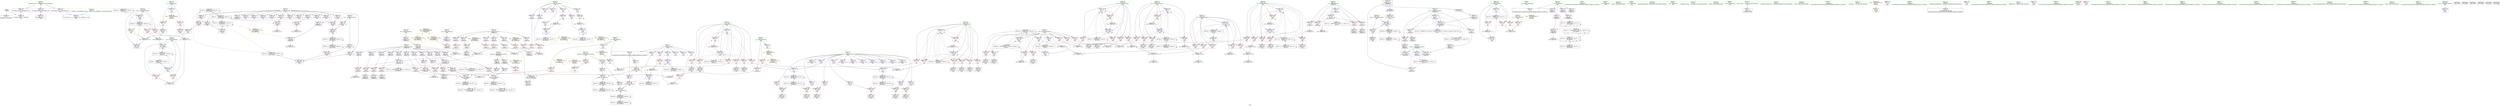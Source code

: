 digraph "SVFG" {
	label="SVFG";

	Node0x55cf951948e0 [shape=record,color=grey,label="{NodeID: 0\nNullPtr}"];
	Node0x55cf951948e0 -> Node0x55cf951d0db0[style=solid];
	Node0x55cf951948e0 -> Node0x55cf951e0cc0[style=solid];
	Node0x55cf95212a30 [shape=record,color=black,label="{NodeID: 526\nMR_62V_2 = PHI(MR_62V_3, MR_62V_1, )\npts\{236 \}\n}"];
	Node0x55cf95212a30 -> Node0x55cf951e2620[style=dashed];
	Node0x55cf95212a30 -> Node0x55cf95212a30[style=dashed];
	Node0x55cf951eac60 [shape=record,color=grey,label="{NodeID: 443\n153 = cmp(152, 20, )\n}"];
	Node0x55cf951e2f10 [shape=record,color=blue,label="{NodeID: 360\n245\<--20\nj95\<--\nmain\n}"];
	Node0x55cf951e2f10 -> Node0x55cf951df260[style=dashed];
	Node0x55cf951e2f10 -> Node0x55cf951df330[style=dashed];
	Node0x55cf951e2f10 -> Node0x55cf951df400[style=dashed];
	Node0x55cf951e2f10 -> Node0x55cf951df4d0[style=dashed];
	Node0x55cf951e2f10 -> Node0x55cf951df5a0[style=dashed];
	Node0x55cf951e2f10 -> Node0x55cf951df670[style=dashed];
	Node0x55cf951e2f10 -> Node0x55cf951e30b0[style=dashed];
	Node0x55cf951e2f10 -> Node0x55cf951fd820[style=dashed];
	Node0x55cf951deb10 [shape=record,color=red,label="{NodeID: 277\n385\<--237\n\<--j42\nmain\n}"];
	Node0x55cf951deb10 -> Node0x55cf951cf300[style=solid];
	Node0x55cf951d2950 [shape=record,color=purple,label="{NodeID: 194\n164\<--85\ny31\<--nat\n_Z5ffill4coor\n}"];
	Node0x55cf951d2950 -> Node0x55cf951dcdd0[style=solid];
	Node0x55cf951cfcc0 [shape=record,color=black,label="{NodeID: 111\n466\<--465\nconv92\<--\nmain\n}"];
	Node0x55cf951cfcc0 -> Node0x55cf951e89e0[style=solid];
	Node0x55cf95198db0 [shape=record,color=green,label="{NodeID: 28\n30\<--31\nostr\<--ostr_field_insensitive\nGlob }"];
	Node0x55cf95198db0 -> Node0x55cf951d70b0[style=solid];
	Node0x55cf95198db0 -> Node0x55cf951d7180[style=solid];
	Node0x55cf95218ef0 [shape=record,color=yellow,style=double,label="{NodeID: 554\n26V_1 = ENCHI(MR_26V_0)\npts\{380000 \}\nFun[_Z5ffill4coor]|{|<s1>4}}"];
	Node0x55cf95218ef0 -> Node0x55cf951dc8f0[style=dashed];
	Node0x55cf95218ef0:s1 -> Node0x55cf95218ef0[style=dashed,color=red];
	Node0x55cf951e01d0 [shape=record,color=red,label="{NodeID: 305\n486\<--485\n\<--arrayidx104\nmain\n}"];
	Node0x55cf951e01d0 -> Node0x55cf951e2fe0[style=solid];
	Node0x55cf951d4010 [shape=record,color=red,label="{NodeID: 222\n120\<--83\n\<--d\n_Z5ffill4coor\n}"];
	Node0x55cf951d4010 -> Node0x55cf951eb6e0[style=solid];
	Node0x55cf951d5ac0 [shape=record,color=purple,label="{NodeID: 139\n273\<--10\n\<--st\nmain\n}"];
	Node0x55cf951d5ac0 -> Node0x55cf951e1ac0[style=solid];
	Node0x55cf951d0730 [shape=record,color=green,label="{NodeID: 56\n241\<--242\nreach\<--reach_field_insensitive\nmain\n}"];
	Node0x55cf951d0730 -> Node0x55cf951df190[style=solid];
	Node0x55cf951d0730 -> Node0x55cf951e2d70[style=solid];
	Node0x55cf9523e1e0 [shape=record,color=black,label="{NodeID: 665\n76 = PHI(190, 458, )\n0th arg _Z5ffill4coor }"];
	Node0x55cf9523e1e0 -> Node0x55cf951e0dc0[style=solid];
	Node0x55cf951e83e0 [shape=record,color=grey,label="{NodeID: 416\n349 = Binary(348, 117, )\n}"];
	Node0x55cf951e83e0 -> Node0x55cf951e2210[style=solid];
	Node0x55cf951e1920 [shape=record,color=blue,label="{NodeID: 333\n225\<--117\nt\<--\nmain\n}"];
	Node0x55cf951e1920 -> Node0x55cf95211130[style=dashed];
	Node0x55cf951dd520 [shape=record,color=red,label="{NodeID: 250\n524\<--225\n\<--t\nmain\n}"];
	Node0x55cf951dd520 -> Node0x55cf951e92e0[style=solid];
	Node0x55cf951d7180 [shape=record,color=purple,label="{NodeID: 167\n485\<--30\narrayidx104\<--ostr\nmain\n}"];
	Node0x55cf951d7180 -> Node0x55cf951e01d0[style=solid];
	Node0x55cf951d1df0 [shape=record,color=black,label="{NodeID: 84\n208\<--207\ntobool48\<--\n_Z5ffill4coor\n}"];
	Node0x55cf951d1df0 -> Node0x55cf951e1780[style=solid];
	Node0x55cf951cc400 [shape=record,color=green,label="{NodeID: 1\n7\<--1\n__dso_handle\<--dummyObj\nGlob }"];
	Node0x55cf95212f30 [shape=record,color=black,label="{NodeID: 527\nMR_64V_2 = PHI(MR_64V_3, MR_64V_1, )\npts\{238 \}\n}"];
	Node0x55cf95212f30 -> Node0x55cf951e26f0[style=dashed];
	Node0x55cf95212f30 -> Node0x55cf95212f30[style=dashed];
	Node0x55cf951eade0 [shape=record,color=grey,label="{NodeID: 444\n296 = cmp(294, 295, )\n}"];
	Node0x55cf951e2fe0 [shape=record,color=blue,label="{NodeID: 361\n500\<--486\narrayidx114\<--\nmain\n}"];
	Node0x55cf951e2fe0 -> Node0x55cf951fd420[style=dashed];
	Node0x55cf951debe0 [shape=record,color=red,label="{NodeID: 278\n392\<--237\n\<--j42\nmain\n}"];
	Node0x55cf951debe0 -> Node0x55cf951cf4a0[style=solid];
	Node0x55cf951d2a20 [shape=record,color=purple,label="{NodeID: 195\n171\<--85\nx36\<--nat\n_Z5ffill4coor\n}"];
	Node0x55cf951d2a20 -> Node0x55cf951dcf70[style=solid];
	Node0x55cf951cfd90 [shape=record,color=black,label="{NodeID: 112\n484\<--483\nidxprom103\<--\nmain\n}"];
	Node0x55cf95198e80 [shape=record,color=green,label="{NodeID: 29\n32\<--34\nv\<--v_field_insensitive\nGlob }"];
	Node0x55cf95198e80 -> Node0x55cf951d1020[style=solid];
	Node0x55cf95198e80 -> Node0x55cf951d7250[style=solid];
	Node0x55cf95198e80 -> Node0x55cf951d7320[style=solid];
	Node0x55cf95198e80 -> Node0x55cf951d73f0[style=solid];
	Node0x55cf95198e80 -> Node0x55cf951d74c0[style=solid];
	Node0x55cf95218fd0 [shape=record,color=yellow,style=double,label="{NodeID: 555\n28V_1 = ENCHI(MR_28V_0)\npts\{800000 \}\nFun[_Z5ffill4coor]}"];
	Node0x55cf95218fd0 -> Node0x55cf951d4350[style=dashed];
	Node0x55cf95218fd0 -> Node0x55cf951d4690[style=dashed];
	Node0x55cf95218fd0 -> Node0x55cf951dc680[style=dashed];
	Node0x55cf951e02a0 [shape=record,color=red,label="{NodeID: 306\n491\<--490\n\<--x107\nmain\n}"];
	Node0x55cf951e02a0 -> Node0x55cf951cff30[style=solid];
	Node0x55cf951d40e0 [shape=record,color=red,label="{NodeID: 223\n126\<--83\n\<--d\n_Z5ffill4coor\n}"];
	Node0x55cf951d40e0 -> Node0x55cf951d16a0[style=solid];
	Node0x55cf951d5b90 [shape=record,color=purple,label="{NodeID: 140\n556\<--11\noffset_0\<--\n}"];
	Node0x55cf951d5b90 -> Node0x55cf951e05e0[style=solid];
	Node0x55cf951d0800 [shape=record,color=green,label="{NodeID: 57\n243\<--244\nagg.tmp\<--agg.tmp_field_insensitive\nmain\n}"];
	Node0x55cf951d0800 -> Node0x55cf951d1f90[style=solid];
	Node0x55cf951d0800 -> Node0x55cf951d2060[style=solid];
	Node0x55cf951e8560 [shape=record,color=grey,label="{NodeID: 417\n505 = Binary(504, 117, )\n}"];
	Node0x55cf951e8560 -> Node0x55cf951e30b0[style=solid];
	Node0x55cf951e19f0 [shape=record,color=blue,label="{NodeID: 334\n268\<--266\n\<--dec\nmain\n}"];
	Node0x55cf951e19f0 -> Node0x55cf951e05e0[style=dashed];
	Node0x55cf951e19f0 -> Node0x55cf95214d30[style=dashed];
	Node0x55cf951dd5f0 [shape=record,color=red,label="{NodeID: 251\n288\<--227\n\<--i\nmain\n}"];
	Node0x55cf951dd5f0 -> Node0x55cf951ebfe0[style=solid];
	Node0x55cf951d7250 [shape=record,color=purple,label="{NodeID: 168\n111\<--32\narrayidx\<--v\n_Z5ffill4coor\n}"];
	Node0x55cf951d1ec0 [shape=record,color=black,label="{NodeID: 85\n75\<--211\n_Z5ffill4coor_ret\<--\n_Z5ffill4coor\n|{<s0>4|<s1>10}}"];
	Node0x55cf951d1ec0:s0 -> Node0x55cf9523dbb0[style=solid,color=blue];
	Node0x55cf951d1ec0:s1 -> Node0x55cf9523dda0[style=solid,color=blue];
	Node0x55cf951b0770 [shape=record,color=green,label="{NodeID: 2\n20\<--1\n\<--dummyObj\nCan only get source location for instruction, argument, global var or function.}"];
	Node0x55cf95213430 [shape=record,color=black,label="{NodeID: 528\nMR_66V_2 = PHI(MR_66V_3, MR_66V_1, )\npts\{240 \}\n}"];
	Node0x55cf95213430 -> Node0x55cf951e2960[style=dashed];
	Node0x55cf95213430 -> Node0x55cf951a2e50[style=dashed];
	Node0x55cf95213430 -> Node0x55cf95213430[style=dashed];
	Node0x55cf951eaf60 [shape=record,color=grey,label="{NodeID: 445\n481 = cmp(480, 20, )\n}"];
	Node0x55cf951e30b0 [shape=record,color=blue,label="{NodeID: 362\n245\<--505\nj95\<--inc117\nmain\n}"];
	Node0x55cf951e30b0 -> Node0x55cf951df260[style=dashed];
	Node0x55cf951e30b0 -> Node0x55cf951df330[style=dashed];
	Node0x55cf951e30b0 -> Node0x55cf951df400[style=dashed];
	Node0x55cf951e30b0 -> Node0x55cf951df4d0[style=dashed];
	Node0x55cf951e30b0 -> Node0x55cf951df5a0[style=dashed];
	Node0x55cf951e30b0 -> Node0x55cf951df670[style=dashed];
	Node0x55cf951e30b0 -> Node0x55cf951e30b0[style=dashed];
	Node0x55cf951e30b0 -> Node0x55cf951fd820[style=dashed];
	Node0x55cf951decb0 [shape=record,color=red,label="{NodeID: 279\n406\<--237\n\<--j42\nmain\n}"];
	Node0x55cf951decb0 -> Node0x55cf951e9760[style=solid];
	Node0x55cf951d2af0 [shape=record,color=purple,label="{NodeID: 196\n175\<--85\ny39\<--nat\n_Z5ffill4coor\n}"];
	Node0x55cf951d2af0 -> Node0x55cf951dd040[style=solid];
	Node0x55cf951cfe60 [shape=record,color=black,label="{NodeID: 113\n488\<--487\nidxprom105\<--\nmain\n}"];
	Node0x55cf95198f50 [shape=record,color=green,label="{NodeID: 30\n35\<--36\ndx\<--dx_field_insensitive\nGlob }"];
	Node0x55cf95198f50 -> Node0x55cf951d7590[style=solid];
	Node0x55cf952190b0 [shape=record,color=yellow,style=double,label="{NodeID: 556\n30V_1 = ENCHI(MR_30V_0)\npts\{800001 \}\nFun[_Z5ffill4coor]}"];
	Node0x55cf952190b0 -> Node0x55cf951d44f0[style=dashed];
	Node0x55cf952190b0 -> Node0x55cf951dc5f0[style=dashed];
	Node0x55cf952190b0 -> Node0x55cf951dc820[style=dashed];
	Node0x55cf951e0370 [shape=record,color=red,label="{NodeID: 307\n498\<--497\n\<--y112\nmain\n}"];
	Node0x55cf951e0370 -> Node0x55cf951d4810[style=solid];
	Node0x55cf951d41b0 [shape=record,color=red,label="{NodeID: 224\n135\<--83\n\<--d\n_Z5ffill4coor\n}"];
	Node0x55cf951d41b0 -> Node0x55cf951d1770[style=solid];
	Node0x55cf951d5c60 [shape=record,color=purple,label="{NodeID: 141\n559\<--11\noffset_1\<--\n}"];
	Node0x55cf951d5c60 -> Node0x55cf951e06b0[style=solid];
	Node0x55cf951d08d0 [shape=record,color=green,label="{NodeID: 58\n245\<--246\nj95\<--j95_field_insensitive\nmain\n}"];
	Node0x55cf951d08d0 -> Node0x55cf951df260[style=solid];
	Node0x55cf951d08d0 -> Node0x55cf951df330[style=solid];
	Node0x55cf951d08d0 -> Node0x55cf951df400[style=solid];
	Node0x55cf951d08d0 -> Node0x55cf951df4d0[style=solid];
	Node0x55cf951d08d0 -> Node0x55cf951df5a0[style=solid];
	Node0x55cf951d08d0 -> Node0x55cf951df670[style=solid];
	Node0x55cf951d08d0 -> Node0x55cf951e2f10[style=solid];
	Node0x55cf951d08d0 -> Node0x55cf951e30b0[style=solid];
	Node0x55cf951e86e0 [shape=record,color=grey,label="{NodeID: 418\n139 = Binary(134, 138, )\n}"];
	Node0x55cf951e86e0 -> Node0x55cf951e12a0[style=solid];
	Node0x55cf951e1ac0 [shape=record,color=blue,label="{NodeID: 335\n273\<--272\n\<--dec2\nmain\n}"];
	Node0x55cf951e1ac0 -> Node0x55cf951e06b0[style=dashed];
	Node0x55cf951e1ac0 -> Node0x55cf95215230[style=dashed];
	Node0x55cf951dd6c0 [shape=record,color=red,label="{NodeID: 252\n298\<--227\n\<--i\nmain\n}"];
	Node0x55cf951dd6c0 -> Node0x55cf951d2130[style=solid];
	Node0x55cf951d7320 [shape=record,color=purple,label="{NodeID: 169\n115\<--32\narrayidx5\<--v\n_Z5ffill4coor\n}"];
	Node0x55cf951d7320 -> Node0x55cf951e1030[style=solid];
	Node0x55cf951d1f90 [shape=record,color=black,label="{NodeID: 86\n455\<--243\n\<--agg.tmp\nmain\n}"];
	Node0x55cf951d1f90 -> Node0x55cf951d2f00[style=solid];
	Node0x55cf951d1f90 -> Node0x55cf951d2fd0[style=solid];
	Node0x55cf951b17f0 [shape=record,color=green,label="{NodeID: 3\n39\<--1\n.str\<--dummyObj\nGlob }"];
	Node0x55cf95213930 [shape=record,color=black,label="{NodeID: 529\nMR_68V_2 = PHI(MR_68V_3, MR_68V_1, )\npts\{242 \}\n}"];
	Node0x55cf95213930 -> Node0x55cf951e2d70[style=dashed];
	Node0x55cf95213930 -> Node0x55cf951fd730[style=dashed];
	Node0x55cf95213930 -> Node0x55cf95213930[style=dashed];
	Node0x55cf951eb0e0 [shape=record,color=grey,label="{NodeID: 446\n144 = cmp(143, 20, )\n}"];
	Node0x55cf951e3180 [shape=record,color=blue,label="{NodeID: 363\n233\<--510\ni38\<--inc120\nmain\n}"];
	Node0x55cf951e3180 -> Node0x55cf951de2f0[style=dashed];
	Node0x55cf951e3180 -> Node0x55cf951de3c0[style=dashed];
	Node0x55cf951e3180 -> Node0x55cf951de490[style=dashed];
	Node0x55cf951e3180 -> Node0x55cf951de560[style=dashed];
	Node0x55cf951e3180 -> Node0x55cf951de630[style=dashed];
	Node0x55cf951e3180 -> Node0x55cf951e3180[style=dashed];
	Node0x55cf951e3180 -> Node0x55cf95212530[style=dashed];
	Node0x55cf951ded80 [shape=record,color=red,label="{NodeID: 280\n420\<--239\n\<--j67\nmain\n}"];
	Node0x55cf951ded80 -> Node0x55cf951eaae0[style=solid];
	Node0x55cf951d2bc0 [shape=record,color=purple,label="{NodeID: 197\n549\<--182\noffset_0\<--\n}"];
	Node0x55cf951d2bc0 -> Node0x55cf951e1370[style=solid];
	Node0x55cf951cff30 [shape=record,color=black,label="{NodeID: 114\n492\<--491\nidxprom108\<--\nmain\n}"];
	Node0x55cf95199020 [shape=record,color=green,label="{NodeID: 31\n37\<--38\ndy\<--dy_field_insensitive\nGlob }"];
	Node0x55cf95199020 -> Node0x55cf951d7660[style=solid];
	Node0x55cf951e0440 [shape=record,color=red,label="{NodeID: 308\n551\<--550\ndummyVal\<--offset_0\n_Z5ffill4coor\n}"];
	Node0x55cf951e0440 -> Node0x55cf951e1370[style=solid];
	Node0x55cf951d4280 [shape=record,color=red,label="{NodeID: 225\n203\<--83\n\<--d\n_Z5ffill4coor\n}"];
	Node0x55cf951d4280 -> Node0x55cf951e9160[style=solid];
	Node0x55cf951d5d30 [shape=record,color=purple,label="{NodeID: 142\n93\<--15\n\<--tar\n_Z5ffill4coor\n}"];
	Node0x55cf951d5d30 -> Node0x55cf951d4420[style=solid];
	Node0x55cf951d09a0 [shape=record,color=green,label="{NodeID: 59\n250\<--251\nscanf\<--scanf_field_insensitive\n}"];
	Node0x55cf951e8860 [shape=record,color=grey,label="{NodeID: 419\n130 = Binary(125, 129, )\n}"];
	Node0x55cf951e8860 -> Node0x55cf951e11d0[style=solid];
	Node0x55cf951e1b90 [shape=record,color=blue,label="{NodeID: 336\n278\<--277\n\<--dec3\nmain\n|{|<s1>10}}"];
	Node0x55cf951e1b90 -> Node0x55cf95215730[style=dashed];
	Node0x55cf951e1b90:s1 -> Node0x55cf95218a90[style=dashed,color=red];
	Node0x55cf951dd790 [shape=record,color=red,label="{NodeID: 253\n306\<--227\n\<--i\nmain\n}"];
	Node0x55cf951dd790 -> Node0x55cf951d22d0[style=solid];
	Node0x55cf951d73f0 [shape=record,color=purple,label="{NodeID: 170\n163\<--32\narrayidx30\<--v\n_Z5ffill4coor\n}"];
	Node0x55cf951d2060 [shape=record,color=black,label="{NodeID: 87\n457\<--243\n\<--agg.tmp\nmain\n}"];
	Node0x55cf951d2060 -> Node0x55cf951e0100[style=solid];
	Node0x55cf95195190 [shape=record,color=green,label="{NodeID: 4\n41\<--1\n.str.1\<--dummyObj\nGlob }"];
	Node0x55cf95213e30 [shape=record,color=black,label="{NodeID: 530\nMR_72V_2 = PHI(MR_72V_3, MR_72V_1, )\npts\{246 \}\n}"];
	Node0x55cf95213e30 -> Node0x55cf951e2f10[style=dashed];
	Node0x55cf95213e30 -> Node0x55cf951fd820[style=dashed];
	Node0x55cf95213e30 -> Node0x55cf95213e30[style=dashed];
	Node0x55cf951eb260 [shape=record,color=grey,label="{NodeID: 447\n95 = cmp(92, 94, )\n}"];
	Node0x55cf951e3250 [shape=record,color=blue,label="{NodeID: 364\n225\<--525\nt\<--inc125\nmain\n}"];
	Node0x55cf951e3250 -> Node0x55cf95211130[style=dashed];
	Node0x55cf951dee50 [shape=record,color=red,label="{NodeID: 281\n425\<--239\n\<--j67\nmain\n}"];
	Node0x55cf951dee50 -> Node0x55cf951da130[style=solid];
	Node0x55cf951d2c90 [shape=record,color=purple,label="{NodeID: 198\n552\<--182\noffset_1\<--\n}"];
	Node0x55cf951d2c90 -> Node0x55cf951e1440[style=solid];
	Node0x55cf951d0000 [shape=record,color=black,label="{NodeID: 115\n495\<--494\nidxprom110\<--\nmain\n}"];
	Node0x55cf951990f0 [shape=record,color=green,label="{NodeID: 32\n46\<--50\nllvm.global_ctors\<--llvm.global_ctors_field_insensitive\nGlob }"];
	Node0x55cf951990f0 -> Node0x55cf951d7a70[style=solid];
	Node0x55cf951990f0 -> Node0x55cf951d7b40[style=solid];
	Node0x55cf951990f0 -> Node0x55cf951d7c10[style=solid];
	Node0x55cf951e0510 [shape=record,color=red,label="{NodeID: 309\n554\<--553\ndummyVal\<--offset_1\n_Z5ffill4coor\n}"];
	Node0x55cf951e0510 -> Node0x55cf951e1440[style=solid];
	Node0x55cf951d4350 [shape=record,color=red,label="{NodeID: 226\n92\<--91\n\<--x\n_Z5ffill4coor\n}"];
	Node0x55cf951d4350 -> Node0x55cf951eb260[style=solid];
	Node0x55cf951d5e00 [shape=record,color=purple,label="{NodeID: 143\n99\<--15\n\<--tar\n_Z5ffill4coor\n}"];
	Node0x55cf951d5e00 -> Node0x55cf951d45c0[style=solid];
	Node0x55cf951d0a70 [shape=record,color=green,label="{NodeID: 60\n453\<--454\nllvm.memset.p0i8.i64\<--llvm.memset.p0i8.i64_field_insensitive\n}"];
	Node0x55cf951e89e0 [shape=record,color=grey,label="{NodeID: 420\n468 = Binary(466, 467, )\n}"];
	Node0x55cf951e89e0 -> Node0x55cf951e2e40[style=solid];
	Node0x55cf951e1c60 [shape=record,color=blue,label="{NodeID: 337\n283\<--282\n\<--dec4\nmain\n|{|<s1>10}}"];
	Node0x55cf951e1c60 -> Node0x55cf95215c30[style=dashed];
	Node0x55cf951e1c60:s1 -> Node0x55cf95218b70[style=dashed,color=red];
	Node0x55cf951dd860 [shape=record,color=red,label="{NodeID: 254\n315\<--227\n\<--i\nmain\n}"];
	Node0x55cf951dd860 -> Node0x55cf951d2470[style=solid];
	Node0x55cf951d74c0 [shape=record,color=purple,label="{NodeID: 171\n167\<--32\narrayidx33\<--v\n_Z5ffill4coor\n}"];
	Node0x55cf951d74c0 -> Node0x55cf951dcea0[style=solid];
	Node0x55cf951d2130 [shape=record,color=black,label="{NodeID: 88\n299\<--298\nidxprom\<--\nmain\n}"];
	Node0x55cf951b1d10 [shape=record,color=green,label="{NodeID: 5\n43\<--1\n.str.2\<--dummyObj\nGlob }"];
	Node0x55cf95214330 [shape=record,color=black,label="{NodeID: 531\nMR_74V_2 = PHI(MR_74V_3, MR_74V_1, )\npts\{90000 \}\n}"];
	Node0x55cf95214330 -> Node0x55cf951dfcf0[style=dashed];
	Node0x55cf95214330 -> Node0x55cf951dff60[style=dashed];
	Node0x55cf95214330 -> Node0x55cf951e02a0[style=dashed];
	Node0x55cf95214330 -> Node0x55cf95208220[style=dashed];
	Node0x55cf95214330 -> Node0x55cf95214330[style=dashed];
	Node0x55cf951eb3e0 [shape=record,color=grey,label="{NodeID: 448\n180 = cmp(179, 20, )\n}"];
	Node0x55cf951def20 [shape=record,color=red,label="{NodeID: 282\n430\<--239\n\<--j67\nmain\n}"];
	Node0x55cf951def20 -> Node0x55cf951cf7e0[style=solid];
	Node0x55cf951d2d60 [shape=record,color=purple,label="{NodeID: 199\n550\<--183\noffset_0\<--\n}"];
	Node0x55cf951d2d60 -> Node0x55cf951e0440[style=solid];
	Node0x55cf951d4810 [shape=record,color=black,label="{NodeID: 116\n499\<--498\nidxprom113\<--\nmain\n}"];
	Node0x55cf951ce6e0 [shape=record,color=green,label="{NodeID: 33\n51\<--52\n__cxx_global_var_init\<--__cxx_global_var_init_field_insensitive\n}"];
	Node0x55cf951e05e0 [shape=record,color=red,label="{NodeID: 310\n557\<--556\ndummyVal\<--offset_0\nmain\n}"];
	Node0x55cf951e05e0 -> Node0x55cf951e2bd0[style=solid];
	Node0x55cf951d4420 [shape=record,color=red,label="{NodeID: 227\n94\<--93\n\<--\n_Z5ffill4coor\n}"];
	Node0x55cf951d4420 -> Node0x55cf951eb260[style=solid];
	Node0x55cf951d5ed0 [shape=record,color=purple,label="{NodeID: 144\n261\<--15\n\<--tar\nmain\n}"];
	Node0x55cf951d0b40 [shape=record,color=green,label="{NodeID: 61\n517\<--518\nprintf\<--printf_field_insensitive\n}"];
	Node0x55cf951e8b60 [shape=record,color=grey,label="{NodeID: 421\n479 = Binary(117, 478, )\n}"];
	Node0x55cf951e8b60 -> Node0x55cf951e8ce0[style=solid];
	Node0x55cf951e1d30 [shape=record,color=blue,label="{NodeID: 338\n28\<--20\nocnt\<--\nmain\n}"];
	Node0x55cf951e1d30 -> Node0x55cf95209620[style=dashed];
	Node0x55cf951dd930 [shape=record,color=red,label="{NodeID: 255\n325\<--227\n\<--i\nmain\n}"];
	Node0x55cf951dd930 -> Node0x55cf951e1fa0[style=solid];
	Node0x55cf951d7590 [shape=record,color=purple,label="{NodeID: 172\n128\<--35\narrayidx9\<--dx\n_Z5ffill4coor\n}"];
	Node0x55cf951d7590 -> Node0x55cf951dc750[style=solid];
	Node0x55cf951d2200 [shape=record,color=black,label="{NodeID: 89\n302\<--301\nidxprom11\<--\nmain\n}"];
	Node0x55cf951b1da0 [shape=record,color=green,label="{NodeID: 6\n45\<--1\nstdout\<--dummyObj\nGlob }"];
	Node0x55cf95214830 [shape=record,color=black,label="{NodeID: 532\nMR_76V_2 = PHI(MR_76V_3, MR_76V_1, )\npts\{90001 \}\n}"];
	Node0x55cf95214830 -> Node0x55cf951dfdc0[style=dashed];
	Node0x55cf95214830 -> Node0x55cf951e0030[style=dashed];
	Node0x55cf95214830 -> Node0x55cf951e0370[style=dashed];
	Node0x55cf95214830 -> Node0x55cf95208720[style=dashed];
	Node0x55cf95214830 -> Node0x55cf95214830[style=dashed];
	Node0x55cf951eb560 [shape=record,color=grey,label="{NodeID: 449\n101 = cmp(98, 100, )\n}"];
	Node0x55cf951deff0 [shape=record,color=red,label="{NodeID: 283\n437\<--239\n\<--j67\nmain\n}"];
	Node0x55cf951deff0 -> Node0x55cf951cf980[style=solid];
	Node0x55cf951d2e30 [shape=record,color=purple,label="{NodeID: 200\n553\<--183\noffset_1\<--\n}"];
	Node0x55cf951d2e30 -> Node0x55cf951e0510[style=solid];
	Node0x55cf951d48e0 [shape=record,color=purple,label="{NodeID: 117\n57\<--4\n\<--_ZStL8__ioinit\n__cxx_global_var_init\n}"];
	Node0x55cf951ce770 [shape=record,color=green,label="{NodeID: 34\n55\<--56\n_ZNSt8ios_base4InitC1Ev\<--_ZNSt8ios_base4InitC1Ev_field_insensitive\n}"];
	Node0x55cf95202d20 [shape=record,color=black,label="{NodeID: 477\nMR_22V_4 = PHI(MR_22V_6, MR_22V_3, )\npts\{340000 \}\n|{|<s3>4|<s4>4}}"];
	Node0x55cf95202d20 -> Node0x55cf951dcea0[style=dashed];
	Node0x55cf95202d20 -> Node0x55cf95202d20[style=dashed];
	Node0x55cf95202d20 -> Node0x55cf95205520[style=dashed];
	Node0x55cf95202d20:s3 -> Node0x55cf951e1030[style=dashed,color=red];
	Node0x55cf95202d20:s4 -> Node0x55cf95205520[style=dashed,color=red];
	Node0x55cf951e06b0 [shape=record,color=red,label="{NodeID: 311\n560\<--559\ndummyVal\<--offset_1\nmain\n}"];
	Node0x55cf951e06b0 -> Node0x55cf951e2ca0[style=solid];
	Node0x55cf951d44f0 [shape=record,color=red,label="{NodeID: 228\n98\<--97\n\<--y\n_Z5ffill4coor\n}"];
	Node0x55cf951d44f0 -> Node0x55cf951eb560[style=solid];
	Node0x55cf951d5fa0 [shape=record,color=purple,label="{NodeID: 145\n262\<--15\n\<--tar\nmain\n}"];
	Node0x55cf951d0c10 [shape=record,color=green,label="{NodeID: 62\n521\<--522\nfflush\<--fflush_field_insensitive\n}"];
	Node0x55cf9520b920 [shape=record,color=black,label="{NodeID: 505\nMR_62V_5 = PHI(MR_62V_7, MR_62V_4, )\npts\{236 \}\n}"];
	Node0x55cf9520b920 -> Node0x55cf951de700[style=dashed];
	Node0x55cf9520b920 -> Node0x55cf951de7d0[style=dashed];
	Node0x55cf9520b920 -> Node0x55cf951de8a0[style=dashed];
	Node0x55cf9520b920 -> Node0x55cf951e2620[style=dashed];
	Node0x55cf9520b920 -> Node0x55cf951e27c0[style=dashed];
	Node0x55cf9520b920 -> Node0x55cf9520b920[style=dashed];
	Node0x55cf9520b920 -> Node0x55cf95212a30[style=dashed];
	Node0x55cf951e8ce0 [shape=record,color=grey,label="{NodeID: 422\n480 = Binary(477, 479, )\n}"];
	Node0x55cf951e8ce0 -> Node0x55cf951eaf60[style=solid];
	Node0x55cf951e1e00 [shape=record,color=blue,label="{NodeID: 339\n227\<--20\ni\<--\nmain\n}"];
	Node0x55cf951e1e00 -> Node0x55cf951dd5f0[style=dashed];
	Node0x55cf951e1e00 -> Node0x55cf951dd6c0[style=dashed];
	Node0x55cf951e1e00 -> Node0x55cf951dd790[style=dashed];
	Node0x55cf951e1e00 -> Node0x55cf951dd860[style=dashed];
	Node0x55cf951e1e00 -> Node0x55cf951dd930[style=dashed];
	Node0x55cf951e1e00 -> Node0x55cf951dda00[style=dashed];
	Node0x55cf951e1e00 -> Node0x55cf951ddad0[style=dashed];
	Node0x55cf951e1e00 -> Node0x55cf951e23b0[style=dashed];
	Node0x55cf951e1e00 -> Node0x55cf95211630[style=dashed];
	Node0x55cf951dda00 [shape=record,color=red,label="{NodeID: 256\n337\<--227\n\<--i\nmain\n}"];
	Node0x55cf951dda00 -> Node0x55cf951cf090[style=solid];
	Node0x55cf951d7660 [shape=record,color=purple,label="{NodeID: 173\n137\<--37\narrayidx13\<--dy\n_Z5ffill4coor\n}"];
	Node0x55cf951d7660 -> Node0x55cf951dc8f0[style=solid];
	Node0x55cf951d22d0 [shape=record,color=black,label="{NodeID: 90\n307\<--306\nidxprom14\<--\nmain\n}"];
	Node0x55cf95194b20 [shape=record,color=green,label="{NodeID: 7\n47\<--1\n\<--dummyObj\nCan only get source location for instruction, argument, global var or function.}"];
	Node0x55cf95214d30 [shape=record,color=black,label="{NodeID: 533\nMR_78V_2 = PHI(MR_78V_3, MR_78V_1, )\npts\{140000 \}\n}"];
	Node0x55cf95214d30 -> Node0x55cf951df740[style=dashed];
	Node0x55cf95214d30 -> Node0x55cf951e19f0[style=dashed];
	Node0x55cf951eb6e0 [shape=record,color=grey,label="{NodeID: 450\n121 = cmp(120, 122, )\n}"];
	Node0x55cf951df0c0 [shape=record,color=red,label="{NodeID: 284\n447\<--239\n\<--j67\nmain\n}"];
	Node0x55cf951df0c0 -> Node0x55cf951d9e30[style=solid];
	Node0x55cf951d2f00 [shape=record,color=purple,label="{NodeID: 201\n555\<--455\noffset_0\<--\n}"];
	Node0x55cf951d2f00 -> Node0x55cf951e2bd0[style=solid];
	Node0x55cf951d49b0 [shape=record,color=purple,label="{NodeID: 118\n328\<--8\narrayidx25\<--obs\nmain\n}"];
	Node0x55cf951ce800 [shape=record,color=green,label="{NodeID: 35\n61\<--62\n__cxa_atexit\<--__cxa_atexit_field_insensitive\n}"];
	Node0x55cf95219510 [shape=record,color=yellow,style=double,label="{NodeID: 561\n40V_1 = ENCHI(MR_40V_0)\npts\{1 \}\nFun[main]}"];
	Node0x55cf95219510 -> Node0x55cf951d3c00[style=dashed];
	Node0x55cf951e0780 [shape=record,color=blue,label="{NodeID: 312\n19\<--20\nn\<--\nGlob }"];
	Node0x55cf951e0780 -> Node0x55cf95219620[style=dashed];
	Node0x55cf951d45c0 [shape=record,color=red,label="{NodeID: 229\n100\<--99\n\<--\n_Z5ffill4coor\n}"];
	Node0x55cf951d45c0 -> Node0x55cf951eb560[style=solid];
	Node0x55cf951d6070 [shape=record,color=purple,label="{NodeID: 146\n275\<--15\n\<--tar\nmain\n}"];
	Node0x55cf951d6070 -> Node0x55cf951df8e0[style=solid];
	Node0x55cf951d0ce0 [shape=record,color=green,label="{NodeID: 63\n48\<--542\n_GLOBAL__sub_I_thinfaifai_2_0.cpp\<--_GLOBAL__sub_I_thinfaifai_2_0.cpp_field_insensitive\n}"];
	Node0x55cf951d0ce0 -> Node0x55cf951e0bc0[style=solid];
	Node0x55cf951e8e60 [shape=record,color=grey,label="{NodeID: 423\n381 = Binary(117, 380, )\n}"];
	Node0x55cf951e8e60 -> Node0x55cf951e8fe0[style=solid];
	Node0x55cf951e1ed0 [shape=record,color=blue,label="{NodeID: 340\n229\<--20\nj\<--\nmain\n}"];
	Node0x55cf951e1ed0 -> Node0x55cf951ddba0[style=dashed];
	Node0x55cf951e1ed0 -> Node0x55cf951ddc70[style=dashed];
	Node0x55cf951e1ed0 -> Node0x55cf951ddd40[style=dashed];
	Node0x55cf951e1ed0 -> Node0x55cf951dde10[style=dashed];
	Node0x55cf951e1ed0 -> Node0x55cf951ddee0[style=dashed];
	Node0x55cf951e1ed0 -> Node0x55cf951ddfb0[style=dashed];
	Node0x55cf951e1ed0 -> Node0x55cf951de080[style=dashed];
	Node0x55cf951e1ed0 -> Node0x55cf951e1ed0[style=dashed];
	Node0x55cf951e1ed0 -> Node0x55cf951e22e0[style=dashed];
	Node0x55cf951e1ed0 -> Node0x55cf95211b30[style=dashed];
	Node0x55cf951ddad0 [shape=record,color=red,label="{NodeID: 257\n358\<--227\n\<--i\nmain\n}"];
	Node0x55cf951ddad0 -> Node0x55cf951da430[style=solid];
	Node0x55cf951d7730 [shape=record,color=purple,label="{NodeID: 174\n248\<--39\n\<--.str\nmain\n}"];
	Node0x55cf951d23a0 [shape=record,color=black,label="{NodeID: 91\n310\<--309\nidxprom16\<--\nmain\n}"];
	Node0x55cf95194bb0 [shape=record,color=green,label="{NodeID: 8\n104\<--1\n\<--dummyObj\nCan only get source location for instruction, argument, global var or function.}"];
	Node0x55cf95215230 [shape=record,color=black,label="{NodeID: 534\nMR_80V_2 = PHI(MR_80V_3, MR_80V_1, )\npts\{140001 \}\n}"];
	Node0x55cf95215230 -> Node0x55cf951df810[style=dashed];
	Node0x55cf95215230 -> Node0x55cf951e1ac0[style=dashed];
	Node0x55cf951eb860 [shape=record,color=grey,label="{NodeID: 451\n377 = cmp(375, 376, )\n}"];
	Node0x55cf951df190 [shape=record,color=red,label="{NodeID: 285\n462\<--241\n\<--reach\nmain\n}"];
	Node0x55cf951df190 -> Node0x55cf951cfbf0[style=solid];
	Node0x55cf951d2fd0 [shape=record,color=purple,label="{NodeID: 202\n558\<--455\noffset_1\<--\n}"];
	Node0x55cf951d2fd0 -> Node0x55cf951e2ca0[style=solid];
	Node0x55cf951d4a80 [shape=record,color=purple,label="{NodeID: 119\n329\<--8\nx\<--obs\nmain\n}"];
	Node0x55cf951d4a80 -> Node0x55cf951e1fa0[style=solid];
	Node0x55cf951ce890 [shape=record,color=green,label="{NodeID: 36\n60\<--66\n_ZNSt8ios_base4InitD1Ev\<--_ZNSt8ios_base4InitD1Ev_field_insensitive\n}"];
	Node0x55cf951ce890 -> Node0x55cf951d10f0[style=solid];
	Node0x55cf95219620 [shape=record,color=yellow,style=double,label="{NodeID: 562\n2V_1 = ENCHI(MR_2V_0)\npts\{21 \}\nFun[main]|{|<s1>10}}"];
	Node0x55cf95219620 -> Node0x55cf951d3170[style=dashed];
	Node0x55cf95219620:s1 -> Node0x55cf95217a30[style=dashed,color=red];
	Node0x55cf951e0850 [shape=record,color=blue,label="{NodeID: 313\n22\<--20\nm\<--\nGlob }"];
	Node0x55cf951e0850 -> Node0x55cf95219700[style=dashed];
	Node0x55cf951d4690 [shape=record,color=red,label="{NodeID: 230\n109\<--108\n\<--x2\n_Z5ffill4coor\n}"];
	Node0x55cf951d4690 -> Node0x55cf951d1500[style=solid];
	Node0x55cf951d6140 [shape=record,color=purple,label="{NodeID: 147\n278\<--15\n\<--tar\nmain\n}"];
	Node0x55cf951d6140 -> Node0x55cf951e1b90[style=solid];
	Node0x55cf951d0db0 [shape=record,color=black,label="{NodeID: 64\n2\<--3\ndummyVal\<--dummyVal\n}"];
	Node0x55cf9521aea0 [shape=record,color=yellow,style=double,label="{NodeID: 590\n92V_1 = ENCHI(MR_92V_0)\npts\{360000 380000 \}\nFun[main]|{<s0>10|<s1>10}}"];
	Node0x55cf9521aea0:s0 -> Node0x55cf95218e10[style=dashed,color=red];
	Node0x55cf9521aea0:s1 -> Node0x55cf95218ef0[style=dashed,color=red];
	Node0x55cf951e8fe0 [shape=record,color=grey,label="{NodeID: 424\n382 = Binary(379, 381, )\n}"];
	Node0x55cf951e8fe0 -> Node0x55cf951eb9e0[style=solid];
	Node0x55cf951e1fa0 [shape=record,color=blue,label="{NodeID: 341\n329\<--325\nx\<--\nmain\n}"];
	Node0x55cf951e1fa0 -> Node0x55cf95208220[style=dashed];
	Node0x55cf951ddba0 [shape=record,color=red,label="{NodeID: 258\n294\<--229\n\<--j\nmain\n}"];
	Node0x55cf951ddba0 -> Node0x55cf951eade0[style=solid];
	Node0x55cf951d7800 [shape=record,color=purple,label="{NodeID: 175\n304\<--39\n\<--.str\nmain\n}"];
	Node0x55cf951d2470 [shape=record,color=black,label="{NodeID: 92\n316\<--315\nidxprom19\<--\nmain\n}"];
	Node0x55cf95198b70 [shape=record,color=green,label="{NodeID: 9\n107\<--1\n\<--dummyObj\nCan only get source location for instruction, argument, global var or function.}"];
	Node0x55cf95215730 [shape=record,color=black,label="{NodeID: 535\nMR_16V_2 = PHI(MR_16V_3, MR_16V_1, )\npts\{180000 \}\n}"];
	Node0x55cf95215730 -> Node0x55cf951df8e0[style=dashed];
	Node0x55cf95215730 -> Node0x55cf951e1b90[style=dashed];
	Node0x55cf951eb9e0 [shape=record,color=grey,label="{NodeID: 452\n383 = cmp(382, 20, )\n}"];
	Node0x55cf951df260 [shape=record,color=red,label="{NodeID: 286\n473\<--245\n\<--j95\nmain\n}"];
	Node0x55cf951df260 -> Node0x55cf951ebb60[style=solid];
	Node0x55cf951d30a0 [shape=record,color=red,label="{NodeID: 203\n148\<--19\n\<--n\n_Z5ffill4coor\n}"];
	Node0x55cf951d30a0 -> Node0x55cf951ea960[style=solid];
	Node0x55cf951d4b50 [shape=record,color=purple,label="{NodeID: 120\n334\<--8\narrayidx27\<--obs\nmain\n}"];
	Node0x55cf951ce920 [shape=record,color=green,label="{NodeID: 37\n73\<--74\n_Z5ffill4coor\<--_Z5ffill4coor_field_insensitive\n}"];
	Node0x55cf95219700 [shape=record,color=yellow,style=double,label="{NodeID: 563\n4V_1 = ENCHI(MR_4V_0)\npts\{23 \}\nFun[main]|{|<s1>10}}"];
	Node0x55cf95219700 -> Node0x55cf951d3310[style=dashed];
	Node0x55cf95219700:s1 -> Node0x55cf95218550[style=dashed,color=red];
	Node0x55cf95203c20 [shape=record,color=black,label="{NodeID: 480\nMR_36V_3 = PHI(MR_36V_5, MR_36V_1, )\npts\{880000 \}\n}"];
	Node0x55cf95203c20 -> Node0x55cf951e1370[style=dashed];
	Node0x55cf95203c20 -> Node0x55cf95203c20[style=dashed];
	Node0x55cf95203c20 -> Node0x55cf95206420[style=dashed];
	Node0x55cf951e0920 [shape=record,color=blue,label="{NodeID: 314\n24\<--20\ne\<--\nGlob }"];
	Node0x55cf951e0920 -> Node0x55cf952197e0[style=dashed];
	Node0x55cf951dc5f0 [shape=record,color=red,label="{NodeID: 231\n113\<--112\n\<--y3\n_Z5ffill4coor\n}"];
	Node0x55cf951dc5f0 -> Node0x55cf951d15d0[style=solid];
	Node0x55cf951d6210 [shape=record,color=purple,label="{NodeID: 148\n280\<--15\n\<--tar\nmain\n}"];
	Node0x55cf951d6210 -> Node0x55cf951df9b0[style=solid];
	Node0x55cf951d0e80 [shape=record,color=black,label="{NodeID: 65\n11\<--10\n\<--st\nCan only get source location for instruction, argument, global var or function.}"];
	Node0x55cf951d0e80 -> Node0x55cf951d5b90[style=solid];
	Node0x55cf951d0e80 -> Node0x55cf951d5c60[style=solid];
	Node0x55cf951fd420 [shape=record,color=black,label="{NodeID: 508\nMR_20V_8 = PHI(MR_20V_10, MR_20V_5, )\npts\{270000 \}\n}"];
	Node0x55cf951fd420 -> Node0x55cf951e2fe0[style=dashed];
	Node0x55cf951fd420 -> Node0x55cf951fdd20[style=dashed];
	Node0x55cf951fd420 -> Node0x55cf951fd420[style=dashed];
	Node0x55cf951e9160 [shape=record,color=grey,label="{NodeID: 425\n204 = Binary(203, 117, )\n}"];
	Node0x55cf951e9160 -> Node0x55cf951e16b0[style=solid];
	Node0x55cf951e2070 [shape=record,color=blue,label="{NodeID: 342\n335\<--331\ny\<--\nmain\n}"];
	Node0x55cf951e2070 -> Node0x55cf95208720[style=dashed];
	Node0x55cf951ddc70 [shape=record,color=red,label="{NodeID: 259\n301\<--229\n\<--j\nmain\n}"];
	Node0x55cf951ddc70 -> Node0x55cf951d2200[style=solid];
	Node0x55cf951d78d0 [shape=record,color=purple,label="{NodeID: 176\n258\<--41\n\<--.str.1\nmain\n}"];
	Node0x55cf951d2540 [shape=record,color=black,label="{NodeID: 93\n319\<--318\nidxprom21\<--\nmain\n}"];
	Node0x55cf95198c40 [shape=record,color=green,label="{NodeID: 10\n117\<--1\n\<--dummyObj\nCan only get source location for instruction, argument, global var or function.}"];
	Node0x55cf95215c30 [shape=record,color=black,label="{NodeID: 536\nMR_18V_2 = PHI(MR_18V_3, MR_18V_1, )\npts\{180001 \}\n}"];
	Node0x55cf95215c30 -> Node0x55cf951df9b0[style=dashed];
	Node0x55cf95215c30 -> Node0x55cf951e1c60[style=dashed];
	Node0x55cf951ebb60 [shape=record,color=grey,label="{NodeID: 453\n475 = cmp(473, 474, )\n}"];
	Node0x55cf951df330 [shape=record,color=red,label="{NodeID: 287\n478\<--245\n\<--j95\nmain\n}"];
	Node0x55cf951df330 -> Node0x55cf951e8b60[style=solid];
	Node0x55cf951d3170 [shape=record,color=red,label="{NodeID: 204\n289\<--19\n\<--n\nmain\n}"];
	Node0x55cf951d3170 -> Node0x55cf951ebfe0[style=solid];
	Node0x55cf951d4c20 [shape=record,color=purple,label="{NodeID: 121\n335\<--8\ny\<--obs\nmain\n}"];
	Node0x55cf951d4c20 -> Node0x55cf951e2070[style=solid];
	Node0x55cf951ce9b0 [shape=record,color=green,label="{NodeID: 38\n77\<--78\nretval\<--retval_field_insensitive\n_Z5ffill4coor\n}"];
	Node0x55cf951ce9b0 -> Node0x55cf951d3cd0[style=solid];
	Node0x55cf951ce9b0 -> Node0x55cf951e0e90[style=solid];
	Node0x55cf951ce9b0 -> Node0x55cf951e15e0[style=solid];
	Node0x55cf951ce9b0 -> Node0x55cf951e1780[style=solid];
	Node0x55cf952197e0 [shape=record,color=yellow,style=double,label="{NodeID: 564\n44V_1 = ENCHI(MR_44V_0)\npts\{25 \}\nFun[main]}"];
	Node0x55cf952197e0 -> Node0x55cf951d33e0[style=dashed];
	Node0x55cf952197e0 -> Node0x55cf951d34b0[style=dashed];
	Node0x55cf95204120 [shape=record,color=black,label="{NodeID: 481\nMR_38V_3 = PHI(MR_38V_5, MR_38V_1, )\npts\{880001 \}\n}"];
	Node0x55cf95204120 -> Node0x55cf951e1440[style=dashed];
	Node0x55cf95204120 -> Node0x55cf95204120[style=dashed];
	Node0x55cf95204120 -> Node0x55cf95206920[style=dashed];
	Node0x55cf951e09f0 [shape=record,color=blue,label="{NodeID: 315\n28\<--20\nocnt\<--\nGlob }"];
	Node0x55cf951e09f0 -> Node0x55cf95210c30[style=dashed];
	Node0x55cf951dc680 [shape=record,color=red,label="{NodeID: 232\n125\<--124\n\<--x7\n_Z5ffill4coor\n}"];
	Node0x55cf951dc680 -> Node0x55cf951e8860[style=solid];
	Node0x55cf951d62e0 [shape=record,color=purple,label="{NodeID: 149\n283\<--15\n\<--tar\nmain\n}"];
	Node0x55cf951d62e0 -> Node0x55cf951e1c60[style=solid];
	Node0x55cf951d0f50 [shape=record,color=black,label="{NodeID: 66\n220\<--20\nmain_ret\<--\nmain\n}"];
	Node0x55cf951e92e0 [shape=record,color=grey,label="{NodeID: 426\n525 = Binary(524, 117, )\n}"];
	Node0x55cf951e92e0 -> Node0x55cf951e3250[style=solid];
	Node0x55cf951e2140 [shape=record,color=blue,label="{NodeID: 343\n346\<--343\narrayidx33\<--\nmain\n}"];
	Node0x55cf951e2140 -> Node0x55cf95208c20[style=dashed];
	Node0x55cf951ddd40 [shape=record,color=red,label="{NodeID: 260\n309\<--229\n\<--j\nmain\n}"];
	Node0x55cf951ddd40 -> Node0x55cf951d23a0[style=solid];
	Node0x55cf951d79a0 [shape=record,color=purple,label="{NodeID: 177\n515\<--43\n\<--.str.2\nmain\n}"];
	Node0x55cf951d2610 [shape=record,color=black,label="{NodeID: 94\n327\<--326\nidxprom24\<--\nmain\n}"];
	Node0x55cf951b0860 [shape=record,color=green,label="{NodeID: 11\n122\<--1\n\<--dummyObj\nCan only get source location for instruction, argument, global var or function.}"];
	Node0x55cf95216130 [shape=record,color=black,label="{NodeID: 537\nMR_20V_2 = PHI(MR_20V_3, MR_20V_1, )\npts\{270000 \}\n}"];
	Node0x55cf95216130 -> Node0x55cf951dfa80[style=dashed];
	Node0x55cf95216130 -> Node0x55cf951dfb50[style=dashed];
	Node0x55cf95216130 -> Node0x55cf951dfc20[style=dashed];
	Node0x55cf95216130 -> Node0x55cf951dfe90[style=dashed];
	Node0x55cf95216130 -> Node0x55cf951fdd20[style=dashed];
	Node0x55cf95216130 -> Node0x55cf95207320[style=dashed];
	Node0x55cf95216130 -> Node0x55cf95216130[style=dashed];
	Node0x55cf951ebce0 [shape=record,color=grey,label="{NodeID: 454\n415 = cmp(413, 414, )\n}"];
	Node0x55cf951df400 [shape=record,color=red,label="{NodeID: 288\n483\<--245\n\<--j95\nmain\n}"];
	Node0x55cf951df400 -> Node0x55cf951cfd90[style=solid];
	Node0x55cf951d3240 [shape=record,color=red,label="{NodeID: 205\n157\<--22\n\<--m\n_Z5ffill4coor\n}"];
	Node0x55cf951d3240 -> Node0x55cf951ea660[style=solid];
	Node0x55cf951d4cf0 [shape=record,color=purple,label="{NodeID: 122\n387\<--8\narrayidx49\<--obs\nmain\n}"];
	Node0x55cf951cea40 [shape=record,color=green,label="{NodeID: 39\n79\<--80\nat\<--at_field_insensitive\n_Z5ffill4coor\n}"];
	Node0x55cf951cea40 -> Node0x55cf951d11c0[style=solid];
	Node0x55cf951cea40 -> Node0x55cf951d7ce0[style=solid];
	Node0x55cf951cea40 -> Node0x55cf951d7db0[style=solid];
	Node0x55cf951cea40 -> Node0x55cf951d7e80[style=solid];
	Node0x55cf951cea40 -> Node0x55cf951d7f50[style=solid];
	Node0x55cf951cea40 -> Node0x55cf951d8020[style=solid];
	Node0x55cf951cea40 -> Node0x55cf951d80f0[style=solid];
	Node0x55cf95204620 [shape=record,color=black,label="{NodeID: 482\nMR_6V_3 = PHI(MR_6V_5, MR_6V_2, MR_6V_4, )\npts\{78 \}\n}"];
	Node0x55cf95204620 -> Node0x55cf951d3cd0[style=dashed];
	Node0x55cf951e0ac0 [shape=record,color=blue,label="{NodeID: 316\n546\<--47\nllvm.global_ctors_0\<--\nGlob }"];
	Node0x55cf951dc750 [shape=record,color=red,label="{NodeID: 233\n129\<--128\n\<--arrayidx9\n_Z5ffill4coor\n}"];
	Node0x55cf951dc750 -> Node0x55cf951e8860[style=solid];
	Node0x55cf951d63b0 [shape=record,color=purple,label="{NodeID: 150\n174\<--26\narrayidx38\<--g\n_Z5ffill4coor\n}"];
	Node0x55cf951d1020 [shape=record,color=black,label="{NodeID: 67\n33\<--32\n\<--v\nCan only get source location for instruction, argument, global var or function.}"];
	Node0x55cf951e9460 [shape=record,color=grey,label="{NodeID: 427\n272 = Binary(271, 267, )\n}"];
	Node0x55cf951e9460 -> Node0x55cf951e1ac0[style=solid];
	Node0x55cf951e2210 [shape=record,color=blue,label="{NodeID: 344\n28\<--349\nocnt\<--inc\nmain\n}"];
	Node0x55cf951e2210 -> Node0x55cf951ff120[style=dashed];
	Node0x55cf951dde10 [shape=record,color=red,label="{NodeID: 261\n318\<--229\n\<--j\nmain\n}"];
	Node0x55cf951dde10 -> Node0x55cf951d2540[style=solid];
	Node0x55cf951d7a70 [shape=record,color=purple,label="{NodeID: 178\n546\<--46\nllvm.global_ctors_0\<--llvm.global_ctors\nGlob }"];
	Node0x55cf951d7a70 -> Node0x55cf951e0ac0[style=solid];
	Node0x55cf951d26e0 [shape=record,color=black,label="{NodeID: 95\n333\<--332\nidxprom26\<--\nmain\n}"];
	Node0x55cf951b08f0 [shape=record,color=green,label="{NodeID: 12\n185\<--1\n\<--dummyObj\nCan only get source location for instruction, argument, global var or function.}"];
	Node0x55cf95216630 [shape=record,color=black,label="{NodeID: 538\nMR_85V_2 = PHI(MR_85V_3, MR_85V_1, )\npts\{310000 \}\n}"];
	Node0x55cf95216630 -> Node0x55cf951e01d0[style=dashed];
	Node0x55cf95216630 -> Node0x55cf95208c20[style=dashed];
	Node0x55cf95216630 -> Node0x55cf95216630[style=dashed];
	Node0x55cf951ebe60 [shape=record,color=grey,label="{NodeID: 455\n256 = cmp(254, 255, )\n}"];
	Node0x55cf951df4d0 [shape=record,color=red,label="{NodeID: 289\n487\<--245\n\<--j95\nmain\n}"];
	Node0x55cf951df4d0 -> Node0x55cf951cfe60[style=solid];
	Node0x55cf951d3310 [shape=record,color=red,label="{NodeID: 206\n295\<--22\n\<--m\nmain\n}"];
	Node0x55cf951d3310 -> Node0x55cf951eade0[style=solid];
	Node0x55cf951d4dc0 [shape=record,color=purple,label="{NodeID: 123\n388\<--8\nx50\<--obs\nmain\n}"];
	Node0x55cf951d4dc0 -> Node0x55cf951dfcf0[style=solid];
	Node0x55cf951cead0 [shape=record,color=green,label="{NodeID: 40\n81\<--82\nans\<--ans_field_insensitive\n_Z5ffill4coor\n}"];
	Node0x55cf951cead0 -> Node0x55cf951d3da0[style=solid];
	Node0x55cf951cead0 -> Node0x55cf951d3e70[style=solid];
	Node0x55cf951cead0 -> Node0x55cf951d3f40[style=solid];
	Node0x55cf951cead0 -> Node0x55cf951e0f60[style=solid];
	Node0x55cf951cead0 -> Node0x55cf951e1510[style=solid];
	Node0x55cf95204b20 [shape=record,color=black,label="{NodeID: 483\nMR_10V_2 = PHI(MR_10V_4, MR_10V_1, MR_10V_5, )\npts\{82 \}\n}"];
	Node0x55cf951e0bc0 [shape=record,color=blue,label="{NodeID: 317\n547\<--48\nllvm.global_ctors_1\<--_GLOBAL__sub_I_thinfaifai_2_0.cpp\nGlob }"];
	Node0x55cf951dc820 [shape=record,color=red,label="{NodeID: 234\n134\<--133\n\<--y11\n_Z5ffill4coor\n}"];
	Node0x55cf951dc820 -> Node0x55cf951e86e0[style=solid];
	Node0x55cf951d6480 [shape=record,color=purple,label="{NodeID: 151\n178\<--26\narrayidx41\<--g\n_Z5ffill4coor\n}"];
	Node0x55cf951d6480 -> Node0x55cf951dd110[style=solid];
	Node0x55cf951d10f0 [shape=record,color=black,label="{NodeID: 68\n59\<--60\n\<--_ZNSt8ios_base4InitD1Ev\nCan only get source location for instruction, argument, global var or function.}"];
	Node0x55cf951e95e0 [shape=record,color=grey,label="{NodeID: 428\n266 = Binary(265, 267, )\n}"];
	Node0x55cf951e95e0 -> Node0x55cf951e19f0[style=solid];
	Node0x55cf951e22e0 [shape=record,color=blue,label="{NodeID: 345\n229\<--354\nj\<--inc34\nmain\n}"];
	Node0x55cf951e22e0 -> Node0x55cf951ddba0[style=dashed];
	Node0x55cf951e22e0 -> Node0x55cf951ddc70[style=dashed];
	Node0x55cf951e22e0 -> Node0x55cf951ddd40[style=dashed];
	Node0x55cf951e22e0 -> Node0x55cf951dde10[style=dashed];
	Node0x55cf951e22e0 -> Node0x55cf951ddee0[style=dashed];
	Node0x55cf951e22e0 -> Node0x55cf951ddfb0[style=dashed];
	Node0x55cf951e22e0 -> Node0x55cf951de080[style=dashed];
	Node0x55cf951e22e0 -> Node0x55cf951e1ed0[style=dashed];
	Node0x55cf951e22e0 -> Node0x55cf951e22e0[style=dashed];
	Node0x55cf951e22e0 -> Node0x55cf95211b30[style=dashed];
	Node0x55cf951ddee0 [shape=record,color=red,label="{NodeID: 262\n331\<--229\n\<--j\nmain\n}"];
	Node0x55cf951ddee0 -> Node0x55cf951e2070[style=solid];
	Node0x55cf951d7b40 [shape=record,color=purple,label="{NodeID: 179\n547\<--46\nllvm.global_ctors_1\<--llvm.global_ctors\nGlob }"];
	Node0x55cf951d7b40 -> Node0x55cf951e0bc0[style=solid];
	Node0x55cf951cf090 [shape=record,color=black,label="{NodeID: 96\n338\<--337\nidxprom28\<--\nmain\n}"];
	Node0x55cf951b09c0 [shape=record,color=green,label="{NodeID: 13\n186\<--1\n\<--dummyObj\nCan only get source location for instruction, argument, global var or function.}"];
	Node0x55cf95216b30 [shape=record,color=black,label="{NodeID: 539\nMR_22V_2 = PHI(MR_22V_3, MR_22V_1, )\npts\{340000 \}\n}"];
	Node0x55cf95216b30 -> Node0x55cf9520fd30[style=dashed];
	Node0x55cf951ebfe0 [shape=record,color=grey,label="{NodeID: 456\n290 = cmp(288, 289, )\n}"];
	Node0x55cf951df5a0 [shape=record,color=red,label="{NodeID: 290\n494\<--245\n\<--j95\nmain\n}"];
	Node0x55cf951df5a0 -> Node0x55cf951d0000[style=solid];
	Node0x55cf951d33e0 [shape=record,color=red,label="{NodeID: 207\n410\<--24\n\<--e\nmain\n}"];
	Node0x55cf951d33e0 -> Node0x55cf951cf710[style=solid];
	Node0x55cf951d4e90 [shape=record,color=purple,label="{NodeID: 124\n394\<--8\narrayidx54\<--obs\nmain\n}"];
	Node0x55cf951ceb60 [shape=record,color=green,label="{NodeID: 41\n83\<--84\nd\<--d_field_insensitive\n_Z5ffill4coor\n}"];
	Node0x55cf951ceb60 -> Node0x55cf951d4010[style=solid];
	Node0x55cf951ceb60 -> Node0x55cf951d40e0[style=solid];
	Node0x55cf951ceb60 -> Node0x55cf951d41b0[style=solid];
	Node0x55cf951ceb60 -> Node0x55cf951d4280[style=solid];
	Node0x55cf951ceb60 -> Node0x55cf951e1100[style=solid];
	Node0x55cf951ceb60 -> Node0x55cf951e16b0[style=solid];
	Node0x55cf95219a80 [shape=record,color=yellow,style=double,label="{NodeID: 567\n50V_1 = ENCHI(MR_50V_0)\npts\{224 \}\nFun[main]}"];
	Node0x55cf95219a80 -> Node0x55cf951dd2b0[style=dashed];
	Node0x55cf95205020 [shape=record,color=black,label="{NodeID: 484\nMR_12V_2 = PHI(MR_12V_4, MR_12V_1, MR_12V_4, )\npts\{84 \}\n}"];
	Node0x55cf951e0cc0 [shape=record,color=blue, style = dotted,label="{NodeID: 318\n548\<--3\nllvm.global_ctors_2\<--dummyVal\nGlob }"];
	Node0x55cf951dc8f0 [shape=record,color=red,label="{NodeID: 235\n138\<--137\n\<--arrayidx13\n_Z5ffill4coor\n}"];
	Node0x55cf951dc8f0 -> Node0x55cf951e86e0[style=solid];
	Node0x55cf951d6550 [shape=record,color=purple,label="{NodeID: 152\n300\<--26\narrayidx\<--g\nmain\n}"];
	Node0x55cf951d11c0 [shape=record,color=black,label="{NodeID: 69\n89\<--79\n\<--at\n_Z5ffill4coor\n}"];
	Node0x55cf951d11c0 -> Node0x55cf951e0dc0[style=solid];
	Node0x55cf951e9760 [shape=record,color=grey,label="{NodeID: 429\n407 = Binary(406, 117, )\n}"];
	Node0x55cf951e9760 -> Node0x55cf951e2890[style=solid];
	Node0x55cf951e23b0 [shape=record,color=blue,label="{NodeID: 346\n227\<--359\ni\<--inc36\nmain\n}"];
	Node0x55cf951e23b0 -> Node0x55cf951dd5f0[style=dashed];
	Node0x55cf951e23b0 -> Node0x55cf951dd6c0[style=dashed];
	Node0x55cf951e23b0 -> Node0x55cf951dd790[style=dashed];
	Node0x55cf951e23b0 -> Node0x55cf951dd860[style=dashed];
	Node0x55cf951e23b0 -> Node0x55cf951dd930[style=dashed];
	Node0x55cf951e23b0 -> Node0x55cf951dda00[style=dashed];
	Node0x55cf951e23b0 -> Node0x55cf951ddad0[style=dashed];
	Node0x55cf951e23b0 -> Node0x55cf951e23b0[style=dashed];
	Node0x55cf951e23b0 -> Node0x55cf95211630[style=dashed];
	Node0x55cf951ddfb0 [shape=record,color=red,label="{NodeID: 263\n340\<--229\n\<--j\nmain\n}"];
	Node0x55cf951ddfb0 -> Node0x55cf951cf160[style=solid];
	Node0x55cf951d7c10 [shape=record,color=purple,label="{NodeID: 180\n548\<--46\nllvm.global_ctors_2\<--llvm.global_ctors\nGlob }"];
	Node0x55cf951d7c10 -> Node0x55cf951e0cc0[style=solid];
	Node0x55cf951cf160 [shape=record,color=black,label="{NodeID: 97\n341\<--340\nidxprom30\<--\nmain\n}"];
	Node0x55cf951b0a90 [shape=record,color=green,label="{NodeID: 14\n267\<--1\n\<--dummyObj\nCan only get source location for instruction, argument, global var or function.}"];
	Node0x55cf95217030 [shape=record,color=black,label="{NodeID: 540\nMR_88V_2 = PHI(MR_88V_3, MR_88V_1, )\npts\{2440000 \}\n}"];
	Node0x55cf95217030 -> Node0x55cf951e2bd0[style=dashed];
	Node0x55cf95217030 -> Node0x55cf951fe720[style=dashed];
	Node0x55cf95217030 -> Node0x55cf95217030[style=dashed];
	Node0x55cf951a2950 [shape=record,color=black,label="{NodeID: 457\nMR_58V_5 = PHI(MR_58V_7, MR_58V_4, )\npts\{232 \}\n}"];
	Node0x55cf951a2950 -> Node0x55cf951de150[style=dashed];
	Node0x55cf951a2950 -> Node0x55cf951de220[style=dashed];
	Node0x55cf951a2950 -> Node0x55cf951e2e40[style=dashed];
	Node0x55cf951a2950 -> Node0x55cf951a2950[style=dashed];
	Node0x55cf951a2950 -> Node0x55cf95212030[style=dashed];
	Node0x55cf951df670 [shape=record,color=red,label="{NodeID: 291\n504\<--245\n\<--j95\nmain\n}"];
	Node0x55cf951df670 -> Node0x55cf951e8560[style=solid];
	Node0x55cf951d34b0 [shape=record,color=red,label="{NodeID: 208\n465\<--24\n\<--e\nmain\n}"];
	Node0x55cf951d34b0 -> Node0x55cf951cfcc0[style=solid];
	Node0x55cf951d4f60 [shape=record,color=purple,label="{NodeID: 125\n395\<--8\ny55\<--obs\nmain\n}"];
	Node0x55cf951d4f60 -> Node0x55cf951dfdc0[style=solid];
	Node0x55cf951cebf0 [shape=record,color=green,label="{NodeID: 42\n85\<--86\nnat\<--nat_field_insensitive\n_Z5ffill4coor\n}"];
	Node0x55cf951cebf0 -> Node0x55cf951d1290[style=solid];
	Node0x55cf951cebf0 -> Node0x55cf951d81c0[style=solid];
	Node0x55cf951cebf0 -> Node0x55cf951d8290[style=solid];
	Node0x55cf951cebf0 -> Node0x55cf951d8360[style=solid];
	Node0x55cf951cebf0 -> Node0x55cf951d8430[style=solid];
	Node0x55cf951cebf0 -> Node0x55cf951d8500[style=solid];
	Node0x55cf951cebf0 -> Node0x55cf951d27b0[style=solid];
	Node0x55cf951cebf0 -> Node0x55cf951d2880[style=solid];
	Node0x55cf951cebf0 -> Node0x55cf951d2950[style=solid];
	Node0x55cf951cebf0 -> Node0x55cf951d2a20[style=solid];
	Node0x55cf951cebf0 -> Node0x55cf951d2af0[style=solid];
	Node0x55cf95205520 [shape=record,color=black,label="{NodeID: 485\nMR_22V_2 = PHI(MR_22V_4, MR_22V_1, MR_22V_5, )\npts\{340000 \}\n|{<s0>4|<s1>4|<s2>10}}"];
	Node0x55cf95205520:s0 -> Node0x55cf95202d20[style=dashed,color=blue];
	Node0x55cf95205520:s1 -> Node0x55cf95205520[style=dashed,color=blue];
	Node0x55cf95205520:s2 -> Node0x55cf9520fd30[style=dashed,color=blue];
	Node0x55cf951e0dc0 [shape=record,color=blue,label="{NodeID: 319\n89\<--76\n\<--at.coerce\n_Z5ffill4coor\n}"];
	Node0x55cf951dc9c0 [shape=record,color=red,label="{NodeID: 236\n143\<--142\n\<--x16\n_Z5ffill4coor\n}"];
	Node0x55cf951dc9c0 -> Node0x55cf951eb0e0[style=solid];
	Node0x55cf951d6620 [shape=record,color=purple,label="{NodeID: 153\n303\<--26\narrayidx12\<--g\nmain\n}"];
	Node0x55cf951d1290 [shape=record,color=black,label="{NodeID: 70\n183\<--85\n\<--nat\n_Z5ffill4coor\n}"];
	Node0x55cf951d1290 -> Node0x55cf951d2d60[style=solid];
	Node0x55cf951d1290 -> Node0x55cf951d2e30[style=solid];
	Node0x55cf951e98e0 [shape=record,color=grey,label="{NodeID: 430\n413 = Binary(411, 412, )\n}"];
	Node0x55cf951e98e0 -> Node0x55cf951ebce0[style=solid];
	Node0x55cf951e2480 [shape=record,color=blue,label="{NodeID: 347\n231\<--363\nret\<--\nmain\n}"];
	Node0x55cf951e2480 -> Node0x55cf951de150[style=dashed];
	Node0x55cf951e2480 -> Node0x55cf951de220[style=dashed];
	Node0x55cf951e2480 -> Node0x55cf951e2e40[style=dashed];
	Node0x55cf951e2480 -> Node0x55cf951a2950[style=dashed];
	Node0x55cf951e2480 -> Node0x55cf95212030[style=dashed];
	Node0x55cf951de080 [shape=record,color=red,label="{NodeID: 264\n353\<--229\n\<--j\nmain\n}"];
	Node0x55cf951de080 -> Node0x55cf951d9fb0[style=solid];
	Node0x55cf951d7ce0 [shape=record,color=purple,label="{NodeID: 181\n91\<--79\nx\<--at\n_Z5ffill4coor\n}"];
	Node0x55cf951d7ce0 -> Node0x55cf951d4350[style=solid];
	Node0x55cf951cf230 [shape=record,color=black,label="{NodeID: 98\n345\<--344\nidxprom32\<--\nmain\n}"];
	Node0x55cf951b1910 [shape=record,color=green,label="{NodeID: 15\n323\<--1\n\<--dummyObj\nCan only get source location for instruction, argument, global var or function.}"];
	Node0x55cf95217530 [shape=record,color=black,label="{NodeID: 541\nMR_90V_2 = PHI(MR_90V_3, MR_90V_1, )\npts\{2440001 \}\n}"];
	Node0x55cf95217530 -> Node0x55cf951e2ca0[style=dashed];
	Node0x55cf95217530 -> Node0x55cf951fec20[style=dashed];
	Node0x55cf95217530 -> Node0x55cf95217530[style=dashed];
	Node0x55cf951a2e50 [shape=record,color=black,label="{NodeID: 458\nMR_66V_4 = PHI(MR_66V_6, MR_66V_3, )\npts\{240 \}\n}"];
	Node0x55cf951a2e50 -> Node0x55cf951e2960[style=dashed];
	Node0x55cf951a2e50 -> Node0x55cf951a2e50[style=dashed];
	Node0x55cf951a2e50 -> Node0x55cf95213430[style=dashed];
	Node0x55cf951df740 [shape=record,color=red,label="{NodeID: 292\n265\<--264\n\<--\nmain\n}"];
	Node0x55cf951df740 -> Node0x55cf951e95e0[style=solid];
	Node0x55cf951d3580 [shape=record,color=red,label="{NodeID: 209\n326\<--28\n\<--ocnt\nmain\n}"];
	Node0x55cf951d3580 -> Node0x55cf951d2610[style=solid];
	Node0x55cf951d5030 [shape=record,color=purple,label="{NodeID: 126\n432\<--8\narrayidx76\<--obs\nmain\n}"];
	Node0x55cf951cec80 [shape=record,color=green,label="{NodeID: 43\n87\<--88\nagg.tmp\<--agg.tmp_field_insensitive\n_Z5ffill4coor\n}"];
	Node0x55cf951cec80 -> Node0x55cf951d1360[style=solid];
	Node0x55cf951cec80 -> Node0x55cf951d1430[style=solid];
	Node0x55cf95205a20 [shape=record,color=black,label="{NodeID: 486\nMR_32V_2 = PHI(MR_32V_3, MR_32V_1, MR_32V_4, )\npts\{860000 \}\n}"];
	Node0x55cf951e0e90 [shape=record,color=blue,label="{NodeID: 320\n77\<--104\nretval\<--\n_Z5ffill4coor\n}"];
	Node0x55cf951e0e90 -> Node0x55cf95204620[style=dashed];
	Node0x55cf951dca90 [shape=record,color=red,label="{NodeID: 237\n147\<--146\n\<--x19\n_Z5ffill4coor\n}"];
	Node0x55cf951dca90 -> Node0x55cf951ea960[style=solid];
	Node0x55cf951d66f0 [shape=record,color=purple,label="{NodeID: 154\n308\<--26\narrayidx15\<--g\nmain\n}"];
	Node0x55cf951d1360 [shape=record,color=black,label="{NodeID: 71\n182\<--87\n\<--agg.tmp\n_Z5ffill4coor\n}"];
	Node0x55cf951d1360 -> Node0x55cf951d2bc0[style=solid];
	Node0x55cf951d1360 -> Node0x55cf951d2c90[style=solid];
	Node0x55cf951e9a60 [shape=record,color=grey,label="{NodeID: 431\n282 = Binary(281, 267, )\n}"];
	Node0x55cf951e9a60 -> Node0x55cf951e1c60[style=solid];
	Node0x55cf951e2550 [shape=record,color=blue,label="{NodeID: 348\n233\<--20\ni38\<--\nmain\n}"];
	Node0x55cf951e2550 -> Node0x55cf951de2f0[style=dashed];
	Node0x55cf951e2550 -> Node0x55cf951de3c0[style=dashed];
	Node0x55cf951e2550 -> Node0x55cf951de490[style=dashed];
	Node0x55cf951e2550 -> Node0x55cf951de560[style=dashed];
	Node0x55cf951e2550 -> Node0x55cf951de630[style=dashed];
	Node0x55cf951e2550 -> Node0x55cf951e3180[style=dashed];
	Node0x55cf951e2550 -> Node0x55cf95212530[style=dashed];
	Node0x55cf951de150 [shape=record,color=red,label="{NodeID: 265\n414\<--231\n\<--ret\nmain\n}"];
	Node0x55cf951de150 -> Node0x55cf951ebce0[style=solid];
	Node0x55cf951d7db0 [shape=record,color=purple,label="{NodeID: 182\n97\<--79\ny\<--at\n_Z5ffill4coor\n}"];
	Node0x55cf951d7db0 -> Node0x55cf951d44f0[style=solid];
	Node0x55cf951cf300 [shape=record,color=black,label="{NodeID: 99\n386\<--385\nidxprom48\<--\nmain\n}"];
	Node0x55cf951b19e0 [shape=record,color=green,label="{NodeID: 16\n363\<--1\n\<--dummyObj\nCan only get source location for instruction, argument, global var or function.}"];
	Node0x55cf95217a30 [shape=record,color=yellow,style=double,label="{NodeID: 542\n2V_1 = ENCHI(MR_2V_0)\npts\{21 \}\nFun[_Z5ffill4coor]|{|<s1>4}}"];
	Node0x55cf95217a30 -> Node0x55cf951d30a0[style=dashed];
	Node0x55cf95217a30:s1 -> Node0x55cf95217a30[style=dashed,color=red];
	Node0x55cf951fd730 [shape=record,color=black,label="{NodeID: 459\nMR_68V_4 = PHI(MR_68V_5, MR_68V_3, )\npts\{242 \}\n}"];
	Node0x55cf951fd730 -> Node0x55cf951e2d70[style=dashed];
	Node0x55cf951fd730 -> Node0x55cf951fd730[style=dashed];
	Node0x55cf951fd730 -> Node0x55cf95213930[style=dashed];
	Node0x55cf951df810 [shape=record,color=red,label="{NodeID: 293\n271\<--270\n\<--\nmain\n}"];
	Node0x55cf951df810 -> Node0x55cf951e9460[style=solid];
	Node0x55cf951d3650 [shape=record,color=red,label="{NodeID: 210\n332\<--28\n\<--ocnt\nmain\n}"];
	Node0x55cf951d3650 -> Node0x55cf951d26e0[style=solid];
	Node0x55cf951d5100 [shape=record,color=purple,label="{NodeID: 127\n433\<--8\nx77\<--obs\nmain\n}"];
	Node0x55cf951d5100 -> Node0x55cf951dff60[style=solid];
	Node0x55cf951ced50 [shape=record,color=green,label="{NodeID: 44\n187\<--188\nllvm.memcpy.p0i8.p0i8.i64\<--llvm.memcpy.p0i8.p0i8.i64_field_insensitive\n}"];
	Node0x55cf95205f20 [shape=record,color=black,label="{NodeID: 487\nMR_34V_2 = PHI(MR_34V_3, MR_34V_1, MR_34V_4, )\npts\{860001 \}\n}"];
	Node0x55cf951e0f60 [shape=record,color=blue,label="{NodeID: 321\n81\<--107\nans\<--\n_Z5ffill4coor\n}"];
	Node0x55cf951e0f60 -> Node0x55cf951d3f40[style=dashed];
	Node0x55cf951e0f60 -> Node0x55cf951e1510[style=dashed];
	Node0x55cf951e0f60 -> Node0x55cf95200a20[style=dashed];
	Node0x55cf951e0f60 -> Node0x55cf95204b20[style=dashed];
	Node0x55cf951dcb60 [shape=record,color=red,label="{NodeID: 238\n152\<--151\n\<--y22\n_Z5ffill4coor\n}"];
	Node0x55cf951dcb60 -> Node0x55cf951eac60[style=solid];
	Node0x55cf951d67c0 [shape=record,color=purple,label="{NodeID: 155\n311\<--26\narrayidx17\<--g\nmain\n}"];
	Node0x55cf951d67c0 -> Node0x55cf951dfa80[style=solid];
	Node0x55cf951d1430 [shape=record,color=black,label="{NodeID: 72\n189\<--87\n\<--agg.tmp\n_Z5ffill4coor\n}"];
	Node0x55cf951d1430 -> Node0x55cf951dd1e0[style=solid];
	Node0x55cf951e9be0 [shape=record,color=grey,label="{NodeID: 432\n510 = Binary(509, 117, )\n}"];
	Node0x55cf951e9be0 -> Node0x55cf951e3180[style=solid];
	Node0x55cf951e2620 [shape=record,color=blue,label="{NodeID: 349\n235\<--372\nused\<--\nmain\n}"];
	Node0x55cf951e2620 -> Node0x55cf9520b920[style=dashed];
	Node0x55cf951de220 [shape=record,color=red,label="{NodeID: 266\n514\<--231\n\<--ret\nmain\n}"];
	Node0x55cf951d7e80 [shape=record,color=purple,label="{NodeID: 183\n108\<--79\nx2\<--at\n_Z5ffill4coor\n}"];
	Node0x55cf951d7e80 -> Node0x55cf951d4690[style=solid];
	Node0x55cf951cf3d0 [shape=record,color=black,label="{NodeID: 100\n390\<--389\nidxprom51\<--\nmain\n}"];
	Node0x55cf951b1ab0 [shape=record,color=green,label="{NodeID: 17\n372\<--1\n\<--dummyObj\nCan only get source location for instruction, argument, global var or function.}"];
	Node0x55cf95218550 [shape=record,color=yellow,style=double,label="{NodeID: 543\n4V_1 = ENCHI(MR_4V_0)\npts\{23 \}\nFun[_Z5ffill4coor]|{|<s1>4}}"];
	Node0x55cf95218550 -> Node0x55cf951d3240[style=dashed];
	Node0x55cf95218550:s1 -> Node0x55cf95218550[style=dashed,color=red];
	Node0x55cf951fd820 [shape=record,color=black,label="{NodeID: 460\nMR_72V_4 = PHI(MR_72V_6, MR_72V_3, )\npts\{246 \}\n}"];
	Node0x55cf951fd820 -> Node0x55cf951e2f10[style=dashed];
	Node0x55cf951fd820 -> Node0x55cf951fd820[style=dashed];
	Node0x55cf951fd820 -> Node0x55cf95213e30[style=dashed];
	Node0x55cf951df8e0 [shape=record,color=red,label="{NodeID: 294\n276\<--275\n\<--\nmain\n}"];
	Node0x55cf951df8e0 -> Node0x55cf951e9d60[style=solid];
	Node0x55cf951d3720 [shape=record,color=red,label="{NodeID: 211\n344\<--28\n\<--ocnt\nmain\n}"];
	Node0x55cf951d3720 -> Node0x55cf951cf230[style=solid];
	Node0x55cf951d51d0 [shape=record,color=purple,label="{NodeID: 128\n439\<--8\narrayidx81\<--obs\nmain\n}"];
	Node0x55cf951cee20 [shape=record,color=green,label="{NodeID: 45\n218\<--219\nmain\<--main_field_insensitive\n}"];
	Node0x55cf95206420 [shape=record,color=black,label="{NodeID: 488\nMR_36V_2 = PHI(MR_36V_3, MR_36V_1, MR_36V_4, )\npts\{880000 \}\n}"];
	Node0x55cf951e1030 [shape=record,color=blue,label="{NodeID: 322\n115\<--117\narrayidx5\<--\n_Z5ffill4coor\n}"];
	Node0x55cf951e1030 -> Node0x55cf95202d20[style=dashed];
	Node0x55cf951dcc30 [shape=record,color=red,label="{NodeID: 239\n156\<--155\n\<--y25\n_Z5ffill4coor\n}"];
	Node0x55cf951dcc30 -> Node0x55cf951ea660[style=solid];
	Node0x55cf951d6890 [shape=record,color=purple,label="{NodeID: 156\n317\<--26\narrayidx20\<--g\nmain\n}"];
	Node0x55cf951d1500 [shape=record,color=black,label="{NodeID: 73\n110\<--109\nidxprom\<--\n_Z5ffill4coor\n}"];
	Node0x55cf951e9d60 [shape=record,color=grey,label="{NodeID: 433\n277 = Binary(276, 267, )\n}"];
	Node0x55cf951e9d60 -> Node0x55cf951e1b90[style=solid];
	Node0x55cf951e26f0 [shape=record,color=blue,label="{NodeID: 350\n237\<--20\nj42\<--\nmain\n}"];
	Node0x55cf951e26f0 -> Node0x55cf951de970[style=dashed];
	Node0x55cf951e26f0 -> Node0x55cf951dea40[style=dashed];
	Node0x55cf951e26f0 -> Node0x55cf951deb10[style=dashed];
	Node0x55cf951e26f0 -> Node0x55cf951debe0[style=dashed];
	Node0x55cf951e26f0 -> Node0x55cf951decb0[style=dashed];
	Node0x55cf951e26f0 -> Node0x55cf951e26f0[style=dashed];
	Node0x55cf951e26f0 -> Node0x55cf951e2890[style=dashed];
	Node0x55cf951e26f0 -> Node0x55cf95212f30[style=dashed];
	Node0x55cf951de2f0 [shape=record,color=red,label="{NodeID: 267\n366\<--233\n\<--i38\nmain\n}"];
	Node0x55cf951de2f0 -> Node0x55cf951ea7e0[style=solid];
	Node0x55cf951d7f50 [shape=record,color=purple,label="{NodeID: 184\n112\<--79\ny3\<--at\n_Z5ffill4coor\n}"];
	Node0x55cf951d7f50 -> Node0x55cf951dc5f0[style=solid];
	Node0x55cf951cf4a0 [shape=record,color=black,label="{NodeID: 101\n393\<--392\nidxprom53\<--\nmain\n}"];
	Node0x55cf951b1b80 [shape=record,color=green,label="{NodeID: 18\n452\<--1\n\<--dummyObj\nCan only get source location for instruction, argument, global var or function.}"];
	Node0x55cf951fdd20 [shape=record,color=black,label="{NodeID: 461\nMR_20V_4 = PHI(MR_20V_8, MR_20V_3, )\npts\{270000 \}\n}"];
	Node0x55cf951fdd20 -> Node0x55cf951dfe90[style=dashed];
	Node0x55cf951fdd20 -> Node0x55cf951fdd20[style=dashed];
	Node0x55cf951fdd20 -> Node0x55cf95207320[style=dashed];
	Node0x55cf951fdd20 -> Node0x55cf95216130[style=dashed];
	Node0x55cf951df9b0 [shape=record,color=red,label="{NodeID: 295\n281\<--280\n\<--\nmain\n}"];
	Node0x55cf951df9b0 -> Node0x55cf951e9a60[style=solid];
	Node0x55cf951d37f0 [shape=record,color=red,label="{NodeID: 212\n348\<--28\n\<--ocnt\nmain\n}"];
	Node0x55cf951d37f0 -> Node0x55cf951e83e0[style=solid];
	Node0x55cf951d52a0 [shape=record,color=purple,label="{NodeID: 129\n440\<--8\ny82\<--obs\nmain\n}"];
	Node0x55cf951d52a0 -> Node0x55cf951e0030[style=solid];
	Node0x55cf951ceef0 [shape=record,color=green,label="{NodeID: 46\n221\<--222\nretval\<--retval_field_insensitive\nmain\n}"];
	Node0x55cf951ceef0 -> Node0x55cf951e1850[style=solid];
	Node0x55cf95206920 [shape=record,color=black,label="{NodeID: 489\nMR_38V_2 = PHI(MR_38V_3, MR_38V_1, MR_38V_4, )\npts\{880001 \}\n}"];
	Node0x55cf951e1100 [shape=record,color=blue,label="{NodeID: 323\n83\<--20\nd\<--\n_Z5ffill4coor\n}"];
	Node0x55cf951e1100 -> Node0x55cf951d4010[style=dashed];
	Node0x55cf951e1100 -> Node0x55cf951d40e0[style=dashed];
	Node0x55cf951e1100 -> Node0x55cf951d41b0[style=dashed];
	Node0x55cf951e1100 -> Node0x55cf951d4280[style=dashed];
	Node0x55cf951e1100 -> Node0x55cf951e16b0[style=dashed];
	Node0x55cf951e1100 -> Node0x55cf95205020[style=dashed];
	Node0x55cf951dcd00 [shape=record,color=red,label="{NodeID: 240\n161\<--160\n\<--x28\n_Z5ffill4coor\n}"];
	Node0x55cf951dcd00 -> Node0x55cf951d1840[style=solid];
	Node0x55cf951d6960 [shape=record,color=purple,label="{NodeID: 157\n320\<--26\narrayidx22\<--g\nmain\n}"];
	Node0x55cf951d6960 -> Node0x55cf951dfb50[style=solid];
	Node0x55cf951d15d0 [shape=record,color=black,label="{NodeID: 74\n114\<--113\nidxprom4\<--\n_Z5ffill4coor\n}"];
	Node0x55cf9520fd30 [shape=record,color=black,label="{NodeID: 517\nMR_22V_3 = PHI(MR_22V_4, MR_22V_2, )\npts\{340000 \}\n|{|<s2>10|<s3>10}}"];
	Node0x55cf9520fd30 -> Node0x55cf9520fd30[style=dashed];
	Node0x55cf9520fd30 -> Node0x55cf95216b30[style=dashed];
	Node0x55cf9520fd30:s2 -> Node0x55cf951e1030[style=dashed,color=red];
	Node0x55cf9520fd30:s3 -> Node0x55cf95205520[style=dashed,color=red];
	Node0x55cf951e9ee0 [shape=record,color=grey,label="{NodeID: 434\n402 = Binary(401, 400, )\n}"];
	Node0x55cf951e9ee0 -> Node0x55cf951e27c0[style=solid];
	Node0x55cf951e27c0 [shape=record,color=blue,label="{NodeID: 351\n235\<--402\nused\<--add\nmain\n}"];
	Node0x55cf951e27c0 -> Node0x55cf9520b920[style=dashed];
	Node0x55cf951de3c0 [shape=record,color=red,label="{NodeID: 268\n379\<--233\n\<--i38\nmain\n}"];
	Node0x55cf951de3c0 -> Node0x55cf951e8fe0[style=solid];
	Node0x55cf951d8020 [shape=record,color=purple,label="{NodeID: 185\n124\<--79\nx7\<--at\n_Z5ffill4coor\n}"];
	Node0x55cf951d8020 -> Node0x55cf951dc680[style=solid];
	Node0x55cf951cf570 [shape=record,color=black,label="{NodeID: 102\n397\<--396\nidxprom56\<--\nmain\n}"];
	Node0x55cf95194d70 [shape=record,color=green,label="{NodeID: 19\n4\<--6\n_ZStL8__ioinit\<--_ZStL8__ioinit_field_insensitive\nGlob }"];
	Node0x55cf95194d70 -> Node0x55cf951d48e0[style=solid];
	Node0x55cf951dfa80 [shape=record,color=red,label="{NodeID: 296\n312\<--311\n\<--arrayidx17\nmain\n}"];
	Node0x55cf951dfa80 -> Node0x55cf951ea360[style=solid];
	Node0x55cf951d38c0 [shape=record,color=red,label="{NodeID: 213\n367\<--28\n\<--ocnt\nmain\n}"];
	Node0x55cf951d38c0 -> Node0x55cf951e8260[style=solid];
	Node0x55cf951d5370 [shape=record,color=purple,label="{NodeID: 130\n489\<--8\narrayidx106\<--obs\nmain\n}"];
	Node0x55cf951cefc0 [shape=record,color=green,label="{NodeID: 47\n223\<--224\ntc\<--tc_field_insensitive\nmain\n}"];
	Node0x55cf951cefc0 -> Node0x55cf951dd2b0[style=solid];
	Node0x55cf951e11d0 [shape=record,color=blue,label="{NodeID: 324\n131\<--130\nx10\<--add\n_Z5ffill4coor\n}"];
	Node0x55cf951e11d0 -> Node0x55cf951dc9c0[style=dashed];
	Node0x55cf951e11d0 -> Node0x55cf951dca90[style=dashed];
	Node0x55cf951e11d0 -> Node0x55cf951dcd00[style=dashed];
	Node0x55cf951e11d0 -> Node0x55cf951dcf70[style=dashed];
	Node0x55cf951e11d0 -> Node0x55cf951e0440[style=dashed];
	Node0x55cf951e11d0 -> Node0x55cf951e11d0[style=dashed];
	Node0x55cf951e11d0 -> Node0x55cf95205a20[style=dashed];
	Node0x55cf951dcdd0 [shape=record,color=red,label="{NodeID: 241\n165\<--164\n\<--y31\n_Z5ffill4coor\n}"];
	Node0x55cf951dcdd0 -> Node0x55cf951d1910[style=solid];
	Node0x55cf951d6a30 [shape=record,color=purple,label="{NodeID: 158\n339\<--26\narrayidx29\<--g\nmain\n}"];
	Node0x55cf951d16a0 [shape=record,color=black,label="{NodeID: 75\n127\<--126\nidxprom8\<--\n_Z5ffill4coor\n}"];
	Node0x55cf951ea060 [shape=record,color=grey,label="{NodeID: 435\n322 = cmp(321, 323, )\n}"];
	Node0x55cf951e2890 [shape=record,color=blue,label="{NodeID: 352\n237\<--407\nj42\<--inc60\nmain\n}"];
	Node0x55cf951e2890 -> Node0x55cf951de970[style=dashed];
	Node0x55cf951e2890 -> Node0x55cf951dea40[style=dashed];
	Node0x55cf951e2890 -> Node0x55cf951deb10[style=dashed];
	Node0x55cf951e2890 -> Node0x55cf951debe0[style=dashed];
	Node0x55cf951e2890 -> Node0x55cf951decb0[style=dashed];
	Node0x55cf951e2890 -> Node0x55cf951e26f0[style=dashed];
	Node0x55cf951e2890 -> Node0x55cf951e2890[style=dashed];
	Node0x55cf951e2890 -> Node0x55cf95212f30[style=dashed];
	Node0x55cf951de490 [shape=record,color=red,label="{NodeID: 269\n424\<--233\n\<--i38\nmain\n}"];
	Node0x55cf951de490 -> Node0x55cf951da2b0[style=solid];
	Node0x55cf951d80f0 [shape=record,color=purple,label="{NodeID: 186\n133\<--79\ny11\<--at\n_Z5ffill4coor\n}"];
	Node0x55cf951d80f0 -> Node0x55cf951dc820[style=solid];
	Node0x55cf951cf640 [shape=record,color=black,label="{NodeID: 103\n400\<--399\nconv\<--\nmain\n}"];
	Node0x55cf951cf640 -> Node0x55cf951e9ee0[style=solid];
	Node0x55cf95194e00 [shape=record,color=green,label="{NodeID: 20\n8\<--9\nobs\<--obs_field_insensitive\nGlob }"];
	Node0x55cf95194e00 -> Node0x55cf951d49b0[style=solid];
	Node0x55cf95194e00 -> Node0x55cf951d4a80[style=solid];
	Node0x55cf95194e00 -> Node0x55cf951d4b50[style=solid];
	Node0x55cf95194e00 -> Node0x55cf951d4c20[style=solid];
	Node0x55cf95194e00 -> Node0x55cf951d4cf0[style=solid];
	Node0x55cf95194e00 -> Node0x55cf951d4dc0[style=solid];
	Node0x55cf95194e00 -> Node0x55cf951d4e90[style=solid];
	Node0x55cf95194e00 -> Node0x55cf951d4f60[style=solid];
	Node0x55cf95194e00 -> Node0x55cf951d5030[style=solid];
	Node0x55cf95194e00 -> Node0x55cf951d5100[style=solid];
	Node0x55cf95194e00 -> Node0x55cf951d51d0[style=solid];
	Node0x55cf95194e00 -> Node0x55cf951d52a0[style=solid];
	Node0x55cf95194e00 -> Node0x55cf951d5370[style=solid];
	Node0x55cf95194e00 -> Node0x55cf951d5440[style=solid];
	Node0x55cf95194e00 -> Node0x55cf951d5510[style=solid];
	Node0x55cf95194e00 -> Node0x55cf951d55e0[style=solid];
	Node0x55cf951fe720 [shape=record,color=black,label="{NodeID: 463\nMR_88V_4 = PHI(MR_88V_5, MR_88V_3, )\npts\{2440000 \}\n}"];
	Node0x55cf951fe720 -> Node0x55cf951e2bd0[style=dashed];
	Node0x55cf951fe720 -> Node0x55cf951fe720[style=dashed];
	Node0x55cf951fe720 -> Node0x55cf95217030[style=dashed];
	Node0x55cf951dfb50 [shape=record,color=red,label="{NodeID: 297\n321\<--320\n\<--arrayidx22\nmain\n}"];
	Node0x55cf951dfb50 -> Node0x55cf951ea060[style=solid];
	Node0x55cf951d3990 [shape=record,color=red,label="{NodeID: 214\n376\<--28\n\<--ocnt\nmain\n}"];
	Node0x55cf951d3990 -> Node0x55cf951eb860[style=solid];
	Node0x55cf951d5440 [shape=record,color=purple,label="{NodeID: 131\n490\<--8\nx107\<--obs\nmain\n}"];
	Node0x55cf951d5440 -> Node0x55cf951e02a0[style=solid];
	Node0x55cf951d00b0 [shape=record,color=green,label="{NodeID: 48\n225\<--226\nt\<--t_field_insensitive\nmain\n}"];
	Node0x55cf951d00b0 -> Node0x55cf951dd380[style=solid];
	Node0x55cf951d00b0 -> Node0x55cf951dd450[style=solid];
	Node0x55cf951d00b0 -> Node0x55cf951dd520[style=solid];
	Node0x55cf951d00b0 -> Node0x55cf951e1920[style=solid];
	Node0x55cf951d00b0 -> Node0x55cf951e3250[style=solid];
	Node0x55cf9523c990 [shape=record,color=black,label="{NodeID: 657\n249 = PHI()\n}"];
	Node0x55cf95207320 [shape=record,color=black,label="{NodeID: 491\nMR_20V_5 = PHI(MR_20V_7, MR_20V_3, )\npts\{270000 \}\n|{|<s3>10}}"];
	Node0x55cf95207320 -> Node0x55cf951e2a30[style=dashed];
	Node0x55cf95207320 -> Node0x55cf95207320[style=dashed];
	Node0x55cf95207320 -> Node0x55cf951fd420[style=dashed];
	Node0x55cf95207320:s3 -> Node0x55cf95218c50[style=dashed,color=red];
	Node0x55cf951e12a0 [shape=record,color=blue,label="{NodeID: 325\n140\<--139\ny15\<--add14\n_Z5ffill4coor\n}"];
	Node0x55cf951e12a0 -> Node0x55cf951dcb60[style=dashed];
	Node0x55cf951e12a0 -> Node0x55cf951dcc30[style=dashed];
	Node0x55cf951e12a0 -> Node0x55cf951dcdd0[style=dashed];
	Node0x55cf951e12a0 -> Node0x55cf951dd040[style=dashed];
	Node0x55cf951e12a0 -> Node0x55cf951e0510[style=dashed];
	Node0x55cf951e12a0 -> Node0x55cf951e12a0[style=dashed];
	Node0x55cf951e12a0 -> Node0x55cf95205f20[style=dashed];
	Node0x55cf951dcea0 [shape=record,color=red,label="{NodeID: 242\n168\<--167\n\<--arrayidx33\n_Z5ffill4coor\n}"];
	Node0x55cf951dcea0 -> Node0x55cf951ea4e0[style=solid];
	Node0x55cf951d6b00 [shape=record,color=purple,label="{NodeID: 159\n342\<--26\narrayidx31\<--g\nmain\n}"];
	Node0x55cf951d6b00 -> Node0x55cf951dfc20[style=solid];
	Node0x55cf951d1770 [shape=record,color=black,label="{NodeID: 76\n136\<--135\nidxprom12\<--\n_Z5ffill4coor\n}"];
	Node0x55cf951ea1e0 [shape=record,color=grey,label="{NodeID: 436\n428 = cmp(427, 20, )\n}"];
	Node0x55cf951e2960 [shape=record,color=blue,label="{NodeID: 353\n239\<--20\nj67\<--\nmain\n}"];
	Node0x55cf951e2960 -> Node0x55cf951ded80[style=dashed];
	Node0x55cf951e2960 -> Node0x55cf951dee50[style=dashed];
	Node0x55cf951e2960 -> Node0x55cf951def20[style=dashed];
	Node0x55cf951e2960 -> Node0x55cf951deff0[style=dashed];
	Node0x55cf951e2960 -> Node0x55cf951df0c0[style=dashed];
	Node0x55cf951e2960 -> Node0x55cf951e2b00[style=dashed];
	Node0x55cf951e2960 -> Node0x55cf951a2e50[style=dashed];
	Node0x55cf951de560 [shape=record,color=red,label="{NodeID: 270\n477\<--233\n\<--i38\nmain\n}"];
	Node0x55cf951de560 -> Node0x55cf951e8ce0[style=solid];
	Node0x55cf951d81c0 [shape=record,color=purple,label="{NodeID: 187\n131\<--85\nx10\<--nat\n_Z5ffill4coor\n}"];
	Node0x55cf951d81c0 -> Node0x55cf951e11d0[style=solid];
	Node0x55cf951cf710 [shape=record,color=black,label="{NodeID: 104\n411\<--410\nconv62\<--\nmain\n}"];
	Node0x55cf951cf710 -> Node0x55cf951e98e0[style=solid];
	Node0x55cf95194ed0 [shape=record,color=green,label="{NodeID: 21\n10\<--14\nst\<--st_field_insensitive\nGlob }"];
	Node0x55cf95194ed0 -> Node0x55cf951d0e80[style=solid];
	Node0x55cf95194ed0 -> Node0x55cf951d56b0[style=solid];
	Node0x55cf95194ed0 -> Node0x55cf951d5780[style=solid];
	Node0x55cf95194ed0 -> Node0x55cf951d5850[style=solid];
	Node0x55cf95194ed0 -> Node0x55cf951d5920[style=solid];
	Node0x55cf95194ed0 -> Node0x55cf951d59f0[style=solid];
	Node0x55cf95194ed0 -> Node0x55cf951d5ac0[style=solid];
	Node0x55cf951fec20 [shape=record,color=black,label="{NodeID: 464\nMR_90V_4 = PHI(MR_90V_5, MR_90V_3, )\npts\{2440001 \}\n}"];
	Node0x55cf951fec20 -> Node0x55cf951e2ca0[style=dashed];
	Node0x55cf951fec20 -> Node0x55cf951fec20[style=dashed];
	Node0x55cf951fec20 -> Node0x55cf95217530[style=dashed];
	Node0x55cf951dfc20 [shape=record,color=red,label="{NodeID: 298\n343\<--342\n\<--arrayidx31\nmain\n}"];
	Node0x55cf951dfc20 -> Node0x55cf951e2140[style=solid];
	Node0x55cf951d3a60 [shape=record,color=red,label="{NodeID: 215\n421\<--28\n\<--ocnt\nmain\n}"];
	Node0x55cf951d3a60 -> Node0x55cf951eaae0[style=solid];
	Node0x55cf951d5510 [shape=record,color=purple,label="{NodeID: 132\n496\<--8\narrayidx111\<--obs\nmain\n}"];
	Node0x55cf951d0180 [shape=record,color=green,label="{NodeID: 49\n227\<--228\ni\<--i_field_insensitive\nmain\n}"];
	Node0x55cf951d0180 -> Node0x55cf951dd5f0[style=solid];
	Node0x55cf951d0180 -> Node0x55cf951dd6c0[style=solid];
	Node0x55cf951d0180 -> Node0x55cf951dd790[style=solid];
	Node0x55cf951d0180 -> Node0x55cf951dd860[style=solid];
	Node0x55cf951d0180 -> Node0x55cf951dd930[style=solid];
	Node0x55cf951d0180 -> Node0x55cf951dda00[style=solid];
	Node0x55cf951d0180 -> Node0x55cf951ddad0[style=solid];
	Node0x55cf951d0180 -> Node0x55cf951e1e00[style=solid];
	Node0x55cf951d0180 -> Node0x55cf951e23b0[style=solid];
	Node0x55cf9523dab0 [shape=record,color=black,label="{NodeID: 658\n58 = PHI()\n}"];
	Node0x55cf951e1370 [shape=record,color=blue, style = dotted,label="{NodeID: 326\n549\<--551\noffset_0\<--dummyVal\n_Z5ffill4coor\n}"];
	Node0x55cf951e1370 -> Node0x55cf95203c20[style=dashed];
	Node0x55cf951e1370 -> Node0x55cf95206420[style=dashed];
	Node0x55cf951dcf70 [shape=record,color=red,label="{NodeID: 243\n172\<--171\n\<--x36\n_Z5ffill4coor\n}"];
	Node0x55cf951dcf70 -> Node0x55cf951d19e0[style=solid];
	Node0x55cf951d6bd0 [shape=record,color=purple,label="{NodeID: 160\n391\<--26\narrayidx52\<--g\nmain\n}"];
	Node0x55cf951d1840 [shape=record,color=black,label="{NodeID: 77\n162\<--161\nidxprom29\<--\n_Z5ffill4coor\n}"];
	Node0x55cf95210c30 [shape=record,color=black,label="{NodeID: 520\nMR_46V_2 = PHI(MR_46V_4, MR_46V_1, )\npts\{29 \}\n}"];
	Node0x55cf95210c30 -> Node0x55cf951e1d30[style=dashed];
	Node0x55cf951ea360 [shape=record,color=grey,label="{NodeID: 437\n313 = cmp(312, 20, )\n}"];
	Node0x55cf951e2a30 [shape=record,color=blue,label="{NodeID: 354\n443\<--20\narrayidx84\<--\nmain\n}"];
	Node0x55cf951e2a30 -> Node0x55cf95207320[style=dashed];
	Node0x55cf951de630 [shape=record,color=red,label="{NodeID: 271\n509\<--233\n\<--i38\nmain\n}"];
	Node0x55cf951de630 -> Node0x55cf951e9be0[style=solid];
	Node0x55cf951d8290 [shape=record,color=purple,label="{NodeID: 188\n140\<--85\ny15\<--nat\n_Z5ffill4coor\n}"];
	Node0x55cf951d8290 -> Node0x55cf951e12a0[style=solid];
	Node0x55cf951cf7e0 [shape=record,color=black,label="{NodeID: 105\n431\<--430\nidxprom75\<--\nmain\n}"];
	Node0x55cf95194fa0 [shape=record,color=green,label="{NodeID: 22\n15\<--18\ntar\<--tar_field_insensitive\nGlob }"];
	Node0x55cf95194fa0 -> Node0x55cf951d5d30[style=solid];
	Node0x55cf95194fa0 -> Node0x55cf951d5e00[style=solid];
	Node0x55cf95194fa0 -> Node0x55cf951d5ed0[style=solid];
	Node0x55cf95194fa0 -> Node0x55cf951d5fa0[style=solid];
	Node0x55cf95194fa0 -> Node0x55cf951d6070[style=solid];
	Node0x55cf95194fa0 -> Node0x55cf951d6140[style=solid];
	Node0x55cf95194fa0 -> Node0x55cf951d6210[style=solid];
	Node0x55cf95194fa0 -> Node0x55cf951d62e0[style=solid];
	Node0x55cf952189b0 [shape=record,color=yellow,style=double,label="{NodeID: 548\n14V_1 = ENCHI(MR_14V_0)\npts\{88 \}\nFun[_Z5ffill4coor]}"];
	Node0x55cf952189b0 -> Node0x55cf951dd1e0[style=dashed];
	Node0x55cf951ff120 [shape=record,color=black,label="{NodeID: 465\nMR_46V_7 = PHI(MR_46V_6, MR_46V_5, MR_46V_5, )\npts\{29 \}\n}"];
	Node0x55cf951ff120 -> Node0x55cf951d3580[style=dashed];
	Node0x55cf951ff120 -> Node0x55cf951d3650[style=dashed];
	Node0x55cf951ff120 -> Node0x55cf951d3720[style=dashed];
	Node0x55cf951ff120 -> Node0x55cf951d37f0[style=dashed];
	Node0x55cf951ff120 -> Node0x55cf951e2210[style=dashed];
	Node0x55cf951ff120 -> Node0x55cf951ff120[style=dashed];
	Node0x55cf951ff120 -> Node0x55cf95209620[style=dashed];
	Node0x55cf951dfcf0 [shape=record,color=red,label="{NodeID: 299\n389\<--388\n\<--x50\nmain\n}"];
	Node0x55cf951dfcf0 -> Node0x55cf951cf3d0[style=solid];
	Node0x55cf951d3b30 [shape=record,color=red,label="{NodeID: 216\n474\<--28\n\<--ocnt\nmain\n}"];
	Node0x55cf951d3b30 -> Node0x55cf951ebb60[style=solid];
	Node0x55cf951d55e0 [shape=record,color=purple,label="{NodeID: 133\n497\<--8\ny112\<--obs\nmain\n}"];
	Node0x55cf951d55e0 -> Node0x55cf951e0370[style=solid];
	Node0x55cf951d0250 [shape=record,color=green,label="{NodeID: 50\n229\<--230\nj\<--j_field_insensitive\nmain\n}"];
	Node0x55cf951d0250 -> Node0x55cf951ddba0[style=solid];
	Node0x55cf951d0250 -> Node0x55cf951ddc70[style=solid];
	Node0x55cf951d0250 -> Node0x55cf951ddd40[style=solid];
	Node0x55cf951d0250 -> Node0x55cf951dde10[style=solid];
	Node0x55cf951d0250 -> Node0x55cf951ddee0[style=solid];
	Node0x55cf951d0250 -> Node0x55cf951ddfb0[style=solid];
	Node0x55cf951d0250 -> Node0x55cf951de080[style=solid];
	Node0x55cf951d0250 -> Node0x55cf951e1ed0[style=solid];
	Node0x55cf951d0250 -> Node0x55cf951e22e0[style=solid];
	Node0x55cf9523dbb0 [shape=record,color=black,label="{NodeID: 659\n191 = PHI(75, )\n}"];
	Node0x55cf9523dbb0 -> Node0x55cf951d1b80[style=solid];
	Node0x55cf951d9e30 [shape=record,color=grey,label="{NodeID: 410\n448 = Binary(447, 117, )\n}"];
	Node0x55cf951d9e30 -> Node0x55cf951e2b00[style=solid];
	Node0x55cf951e1440 [shape=record,color=blue, style = dotted,label="{NodeID: 327\n552\<--554\noffset_1\<--dummyVal\n_Z5ffill4coor\n}"];
	Node0x55cf951e1440 -> Node0x55cf95204120[style=dashed];
	Node0x55cf951e1440 -> Node0x55cf95206920[style=dashed];
	Node0x55cf951dd040 [shape=record,color=red,label="{NodeID: 244\n176\<--175\n\<--y39\n_Z5ffill4coor\n}"];
	Node0x55cf951dd040 -> Node0x55cf951d1ab0[style=solid];
	Node0x55cf951d6ca0 [shape=record,color=purple,label="{NodeID: 161\n398\<--26\narrayidx57\<--g\nmain\n}"];
	Node0x55cf951d6ca0 -> Node0x55cf951dfe90[style=solid];
	Node0x55cf951d1910 [shape=record,color=black,label="{NodeID: 78\n166\<--165\nidxprom32\<--\n_Z5ffill4coor\n}"];
	Node0x55cf95211130 [shape=record,color=black,label="{NodeID: 521\nMR_52V_3 = PHI(MR_52V_4, MR_52V_2, )\npts\{226 \}\n}"];
	Node0x55cf95211130 -> Node0x55cf951dd380[style=dashed];
	Node0x55cf95211130 -> Node0x55cf951dd450[style=dashed];
	Node0x55cf95211130 -> Node0x55cf951dd520[style=dashed];
	Node0x55cf95211130 -> Node0x55cf951e3250[style=dashed];
	Node0x55cf951ea4e0 [shape=record,color=grey,label="{NodeID: 438\n169 = cmp(168, 20, )\n}"];
	Node0x55cf951e2b00 [shape=record,color=blue,label="{NodeID: 355\n239\<--448\nj67\<--inc87\nmain\n}"];
	Node0x55cf951e2b00 -> Node0x55cf951ded80[style=dashed];
	Node0x55cf951e2b00 -> Node0x55cf951dee50[style=dashed];
	Node0x55cf951e2b00 -> Node0x55cf951def20[style=dashed];
	Node0x55cf951e2b00 -> Node0x55cf951deff0[style=dashed];
	Node0x55cf951e2b00 -> Node0x55cf951df0c0[style=dashed];
	Node0x55cf951e2b00 -> Node0x55cf951e2b00[style=dashed];
	Node0x55cf951e2b00 -> Node0x55cf951a2e50[style=dashed];
	Node0x55cf951de700 [shape=record,color=red,label="{NodeID: 272\n401\<--235\n\<--used\nmain\n}"];
	Node0x55cf951de700 -> Node0x55cf951e9ee0[style=solid];
	Node0x55cf951d8360 [shape=record,color=purple,label="{NodeID: 189\n142\<--85\nx16\<--nat\n_Z5ffill4coor\n}"];
	Node0x55cf951d8360 -> Node0x55cf951dc9c0[style=solid];
	Node0x55cf951cf8b0 [shape=record,color=black,label="{NodeID: 106\n435\<--434\nidxprom78\<--\nmain\n}"];
	Node0x55cf95195070 [shape=record,color=green,label="{NodeID: 23\n19\<--21\nn\<--n_field_insensitive\nGlob }"];
	Node0x55cf95195070 -> Node0x55cf951d30a0[style=solid];
	Node0x55cf95195070 -> Node0x55cf951d3170[style=solid];
	Node0x55cf95195070 -> Node0x55cf951e0780[style=solid];
	Node0x55cf95218a90 [shape=record,color=yellow,style=double,label="{NodeID: 549\n16V_1 = ENCHI(MR_16V_0)\npts\{180000 \}\nFun[_Z5ffill4coor]|{|<s1>4}}"];
	Node0x55cf95218a90 -> Node0x55cf951d4420[style=dashed];
	Node0x55cf95218a90:s1 -> Node0x55cf95218a90[style=dashed,color=red];
	Node0x55cf951dfdc0 [shape=record,color=red,label="{NodeID: 300\n396\<--395\n\<--y55\nmain\n}"];
	Node0x55cf951dfdc0 -> Node0x55cf951cf570[style=solid];
	Node0x55cf951d3c00 [shape=record,color=red,label="{NodeID: 217\n519\<--45\n\<--stdout\nmain\n}"];
	Node0x55cf951d56b0 [shape=record,color=purple,label="{NodeID: 134\n259\<--10\n\<--st\nmain\n}"];
	Node0x55cf951d0320 [shape=record,color=green,label="{NodeID: 51\n231\<--232\nret\<--ret_field_insensitive\nmain\n}"];
	Node0x55cf951d0320 -> Node0x55cf951de150[style=solid];
	Node0x55cf951d0320 -> Node0x55cf951de220[style=solid];
	Node0x55cf951d0320 -> Node0x55cf951e2480[style=solid];
	Node0x55cf951d0320 -> Node0x55cf951e2e40[style=solid];
	Node0x55cf9523dda0 [shape=record,color=black,label="{NodeID: 660\n459 = PHI(75, )\n}"];
	Node0x55cf9523dda0 -> Node0x55cf951cfb20[style=solid];
	Node0x55cf9521a340 [shape=record,color=yellow,style=double,label="{NodeID: 577\n70V_1 = ENCHI(MR_70V_0)\npts\{244 \}\nFun[main]}"];
	Node0x55cf9521a340 -> Node0x55cf951e0100[style=dashed];
	Node0x55cf95208220 [shape=record,color=black,label="{NodeID: 494\nMR_74V_4 = PHI(MR_74V_6, MR_74V_3, )\npts\{90000 \}\n}"];
	Node0x55cf95208220 -> Node0x55cf951dfcf0[style=dashed];
	Node0x55cf95208220 -> Node0x55cf951dff60[style=dashed];
	Node0x55cf95208220 -> Node0x55cf951e02a0[style=dashed];
	Node0x55cf95208220 -> Node0x55cf951e1fa0[style=dashed];
	Node0x55cf95208220 -> Node0x55cf95208220[style=dashed];
	Node0x55cf95208220 -> Node0x55cf95214330[style=dashed];
	Node0x55cf951d9fb0 [shape=record,color=grey,label="{NodeID: 411\n354 = Binary(353, 117, )\n}"];
	Node0x55cf951d9fb0 -> Node0x55cf951e22e0[style=solid];
	Node0x55cf951e1510 [shape=record,color=blue,label="{NodeID: 328\n81\<--192\nans\<--frombool\n_Z5ffill4coor\n}"];
	Node0x55cf951e1510 -> Node0x55cf951d3da0[style=dashed];
	Node0x55cf951e1510 -> Node0x55cf951d3e70[style=dashed];
	Node0x55cf951e1510 -> Node0x55cf95200a20[style=dashed];
	Node0x55cf951e1510 -> Node0x55cf95204b20[style=dashed];
	Node0x55cf951dd110 [shape=record,color=red,label="{NodeID: 245\n179\<--178\n\<--arrayidx41\n_Z5ffill4coor\n}"];
	Node0x55cf951dd110 -> Node0x55cf951eb3e0[style=solid];
	Node0x55cf951d6d70 [shape=record,color=purple,label="{NodeID: 162\n436\<--26\narrayidx79\<--g\nmain\n}"];
	Node0x55cf951d19e0 [shape=record,color=black,label="{NodeID: 79\n173\<--172\nidxprom37\<--\n_Z5ffill4coor\n}"];
	Node0x55cf95211630 [shape=record,color=black,label="{NodeID: 522\nMR_54V_2 = PHI(MR_54V_4, MR_54V_1, )\npts\{228 \}\n}"];
	Node0x55cf95211630 -> Node0x55cf951e1e00[style=dashed];
	Node0x55cf951ea660 [shape=record,color=grey,label="{NodeID: 439\n158 = cmp(156, 157, )\n}"];
	Node0x55cf951e2bd0 [shape=record,color=blue, style = dotted,label="{NodeID: 356\n555\<--557\noffset_0\<--dummyVal\nmain\n}"];
	Node0x55cf951e2bd0 -> Node0x55cf951fe720[style=dashed];
	Node0x55cf951de7d0 [shape=record,color=red,label="{NodeID: 273\n412\<--235\n\<--used\nmain\n}"];
	Node0x55cf951de7d0 -> Node0x55cf951e98e0[style=solid];
	Node0x55cf951d8430 [shape=record,color=purple,label="{NodeID: 190\n146\<--85\nx19\<--nat\n_Z5ffill4coor\n}"];
	Node0x55cf951d8430 -> Node0x55cf951dca90[style=solid];
	Node0x55cf951cf980 [shape=record,color=black,label="{NodeID: 107\n438\<--437\nidxprom80\<--\nmain\n}"];
	Node0x55cf951b13b0 [shape=record,color=green,label="{NodeID: 24\n22\<--23\nm\<--m_field_insensitive\nGlob }"];
	Node0x55cf951b13b0 -> Node0x55cf951d3240[style=solid];
	Node0x55cf951b13b0 -> Node0x55cf951d3310[style=solid];
	Node0x55cf951b13b0 -> Node0x55cf951e0850[style=solid];
	Node0x55cf95218b70 [shape=record,color=yellow,style=double,label="{NodeID: 550\n18V_1 = ENCHI(MR_18V_0)\npts\{180001 \}\nFun[_Z5ffill4coor]|{|<s1>4}}"];
	Node0x55cf95218b70 -> Node0x55cf951d45c0[style=dashed];
	Node0x55cf95218b70:s1 -> Node0x55cf95218b70[style=dashed,color=red];
	Node0x55cf951dfe90 [shape=record,color=red,label="{NodeID: 301\n399\<--398\n\<--arrayidx57\nmain\n}"];
	Node0x55cf951dfe90 -> Node0x55cf951cf640[style=solid];
	Node0x55cf951d3cd0 [shape=record,color=red,label="{NodeID: 218\n211\<--77\n\<--retval\n_Z5ffill4coor\n}"];
	Node0x55cf951d3cd0 -> Node0x55cf951d1ec0[style=solid];
	Node0x55cf951d5780 [shape=record,color=purple,label="{NodeID: 135\n260\<--10\n\<--st\nmain\n}"];
	Node0x55cf951d03f0 [shape=record,color=green,label="{NodeID: 52\n233\<--234\ni38\<--i38_field_insensitive\nmain\n}"];
	Node0x55cf951d03f0 -> Node0x55cf951de2f0[style=solid];
	Node0x55cf951d03f0 -> Node0x55cf951de3c0[style=solid];
	Node0x55cf951d03f0 -> Node0x55cf951de490[style=solid];
	Node0x55cf951d03f0 -> Node0x55cf951de560[style=solid];
	Node0x55cf951d03f0 -> Node0x55cf951de630[style=solid];
	Node0x55cf951d03f0 -> Node0x55cf951e2550[style=solid];
	Node0x55cf951d03f0 -> Node0x55cf951e3180[style=solid];
	Node0x55cf9523dea0 [shape=record,color=black,label="{NodeID: 661\n263 = PHI()\n}"];
	Node0x55cf95208720 [shape=record,color=black,label="{NodeID: 495\nMR_76V_4 = PHI(MR_76V_6, MR_76V_3, )\npts\{90001 \}\n}"];
	Node0x55cf95208720 -> Node0x55cf951dfdc0[style=dashed];
	Node0x55cf95208720 -> Node0x55cf951e0030[style=dashed];
	Node0x55cf95208720 -> Node0x55cf951e0370[style=dashed];
	Node0x55cf95208720 -> Node0x55cf951e2070[style=dashed];
	Node0x55cf95208720 -> Node0x55cf95208720[style=dashed];
	Node0x55cf95208720 -> Node0x55cf95214830[style=dashed];
	Node0x55cf951da130 [shape=record,color=grey,label="{NodeID: 412\n426 = Binary(117, 425, )\n}"];
	Node0x55cf951da130 -> Node0x55cf951da2b0[style=solid];
	Node0x55cf951e15e0 [shape=record,color=blue,label="{NodeID: 329\n77\<--198\nretval\<--tobool45\n_Z5ffill4coor\n}"];
	Node0x55cf951e15e0 -> Node0x55cf95204620[style=dashed];
	Node0x55cf951dd1e0 [shape=record,color=red,label="{NodeID: 246\n190\<--189\n\<--\n_Z5ffill4coor\n|{<s0>4}}"];
	Node0x55cf951dd1e0:s0 -> Node0x55cf9523e1e0[style=solid,color=red];
	Node0x55cf951d6e40 [shape=record,color=purple,label="{NodeID: 163\n443\<--26\narrayidx84\<--g\nmain\n}"];
	Node0x55cf951d6e40 -> Node0x55cf951e2a30[style=solid];
	Node0x55cf951d1ab0 [shape=record,color=black,label="{NodeID: 80\n177\<--176\nidxprom40\<--\n_Z5ffill4coor\n}"];
	Node0x55cf95211b30 [shape=record,color=black,label="{NodeID: 523\nMR_56V_2 = PHI(MR_56V_3, MR_56V_1, )\npts\{230 \}\n}"];
	Node0x55cf95211b30 -> Node0x55cf951e1ed0[style=dashed];
	Node0x55cf95211b30 -> Node0x55cf95211b30[style=dashed];
	Node0x55cf951ea7e0 [shape=record,color=grey,label="{NodeID: 440\n369 = cmp(366, 368, )\n}"];
	Node0x55cf951e2ca0 [shape=record,color=blue, style = dotted,label="{NodeID: 357\n558\<--560\noffset_1\<--dummyVal\nmain\n}"];
	Node0x55cf951e2ca0 -> Node0x55cf951fec20[style=dashed];
	Node0x55cf951de8a0 [shape=record,color=red,label="{NodeID: 274\n467\<--235\n\<--used\nmain\n}"];
	Node0x55cf951de8a0 -> Node0x55cf951e89e0[style=solid];
	Node0x55cf951d8500 [shape=record,color=purple,label="{NodeID: 191\n151\<--85\ny22\<--nat\n_Z5ffill4coor\n}"];
	Node0x55cf951d8500 -> Node0x55cf951dcb60[style=solid];
	Node0x55cf951cfa50 [shape=record,color=black,label="{NodeID: 108\n442\<--441\nidxprom83\<--\nmain\n}"];
	Node0x55cf951b1480 [shape=record,color=green,label="{NodeID: 25\n24\<--25\ne\<--e_field_insensitive\nGlob }"];
	Node0x55cf951b1480 -> Node0x55cf951d33e0[style=solid];
	Node0x55cf951b1480 -> Node0x55cf951d34b0[style=solid];
	Node0x55cf951b1480 -> Node0x55cf951e0920[style=solid];
	Node0x55cf95218c50 [shape=record,color=yellow,style=double,label="{NodeID: 551\n20V_1 = ENCHI(MR_20V_0)\npts\{270000 \}\nFun[_Z5ffill4coor]|{|<s1>4}}"];
	Node0x55cf95218c50 -> Node0x55cf951dd110[style=dashed];
	Node0x55cf95218c50:s1 -> Node0x55cf95218c50[style=dashed,color=red];
	Node0x55cf951dff60 [shape=record,color=red,label="{NodeID: 302\n434\<--433\n\<--x77\nmain\n}"];
	Node0x55cf951dff60 -> Node0x55cf951cf8b0[style=solid];
	Node0x55cf951d3da0 [shape=record,color=red,label="{NodeID: 219\n194\<--81\n\<--ans\n_Z5ffill4coor\n}"];
	Node0x55cf951d3da0 -> Node0x55cf951d1c50[style=solid];
	Node0x55cf951d5850 [shape=record,color=purple,label="{NodeID: 136\n264\<--10\n\<--st\nmain\n}"];
	Node0x55cf951d5850 -> Node0x55cf951df740[style=solid];
	Node0x55cf951d04c0 [shape=record,color=green,label="{NodeID: 53\n235\<--236\nused\<--used_field_insensitive\nmain\n}"];
	Node0x55cf951d04c0 -> Node0x55cf951de700[style=solid];
	Node0x55cf951d04c0 -> Node0x55cf951de7d0[style=solid];
	Node0x55cf951d04c0 -> Node0x55cf951de8a0[style=solid];
	Node0x55cf951d04c0 -> Node0x55cf951e2620[style=solid];
	Node0x55cf951d04c0 -> Node0x55cf951e27c0[style=solid];
	Node0x55cf9523df70 [shape=record,color=black,label="{NodeID: 662\n305 = PHI()\n}"];
	Node0x55cf95208c20 [shape=record,color=black,label="{NodeID: 496\nMR_85V_4 = PHI(MR_85V_6, MR_85V_3, )\npts\{310000 \}\n}"];
	Node0x55cf95208c20 -> Node0x55cf951e01d0[style=dashed];
	Node0x55cf95208c20 -> Node0x55cf951e2140[style=dashed];
	Node0x55cf95208c20 -> Node0x55cf95208c20[style=dashed];
	Node0x55cf95208c20 -> Node0x55cf95216630[style=dashed];
	Node0x55cf951da2b0 [shape=record,color=grey,label="{NodeID: 413\n427 = Binary(424, 426, )\n}"];
	Node0x55cf951da2b0 -> Node0x55cf951ea1e0[style=solid];
	Node0x55cf951e16b0 [shape=record,color=blue,label="{NodeID: 330\n83\<--204\nd\<--inc\n_Z5ffill4coor\n}"];
	Node0x55cf951e16b0 -> Node0x55cf951d4010[style=dashed];
	Node0x55cf951e16b0 -> Node0x55cf951d40e0[style=dashed];
	Node0x55cf951e16b0 -> Node0x55cf951d41b0[style=dashed];
	Node0x55cf951e16b0 -> Node0x55cf951d4280[style=dashed];
	Node0x55cf951e16b0 -> Node0x55cf951e16b0[style=dashed];
	Node0x55cf951e16b0 -> Node0x55cf95205020[style=dashed];
	Node0x55cf951dd2b0 [shape=record,color=red,label="{NodeID: 247\n255\<--223\n\<--tc\nmain\n}"];
	Node0x55cf951dd2b0 -> Node0x55cf951ebe60[style=solid];
	Node0x55cf951d6f10 [shape=record,color=purple,label="{NodeID: 164\n493\<--26\narrayidx109\<--g\nmain\n}"];
	Node0x55cf951d1b80 [shape=record,color=black,label="{NodeID: 81\n192\<--191\nfrombool\<--call\n_Z5ffill4coor\n}"];
	Node0x55cf951d1b80 -> Node0x55cf951e1510[style=solid];
	Node0x55cf95212030 [shape=record,color=black,label="{NodeID: 524\nMR_58V_2 = PHI(MR_58V_4, MR_58V_1, )\npts\{232 \}\n}"];
	Node0x55cf95212030 -> Node0x55cf951e2480[style=dashed];
	Node0x55cf951ea960 [shape=record,color=grey,label="{NodeID: 441\n149 = cmp(147, 148, )\n}"];
	Node0x55cf951e2d70 [shape=record,color=blue,label="{NodeID: 358\n241\<--460\nreach\<--frombool\nmain\n}"];
	Node0x55cf951e2d70 -> Node0x55cf951df190[style=dashed];
	Node0x55cf951e2d70 -> Node0x55cf951fd730[style=dashed];
	Node0x55cf951de970 [shape=record,color=red,label="{NodeID: 275\n375\<--237\n\<--j42\nmain\n}"];
	Node0x55cf951de970 -> Node0x55cf951eb860[style=solid];
	Node0x55cf951d27b0 [shape=record,color=purple,label="{NodeID: 192\n155\<--85\ny25\<--nat\n_Z5ffill4coor\n}"];
	Node0x55cf951d27b0 -> Node0x55cf951dcc30[style=solid];
	Node0x55cf951cfb20 [shape=record,color=black,label="{NodeID: 109\n460\<--459\nfrombool\<--call89\nmain\n}"];
	Node0x55cf951cfb20 -> Node0x55cf951e2d70[style=solid];
	Node0x55cf951b1550 [shape=record,color=green,label="{NodeID: 26\n26\<--27\ng\<--g_field_insensitive\nGlob }"];
	Node0x55cf951b1550 -> Node0x55cf951d63b0[style=solid];
	Node0x55cf951b1550 -> Node0x55cf951d6480[style=solid];
	Node0x55cf951b1550 -> Node0x55cf951d6550[style=solid];
	Node0x55cf951b1550 -> Node0x55cf951d6620[style=solid];
	Node0x55cf951b1550 -> Node0x55cf951d66f0[style=solid];
	Node0x55cf951b1550 -> Node0x55cf951d67c0[style=solid];
	Node0x55cf951b1550 -> Node0x55cf951d6890[style=solid];
	Node0x55cf951b1550 -> Node0x55cf951d6960[style=solid];
	Node0x55cf951b1550 -> Node0x55cf951d6a30[style=solid];
	Node0x55cf951b1550 -> Node0x55cf951d6b00[style=solid];
	Node0x55cf951b1550 -> Node0x55cf951d6bd0[style=solid];
	Node0x55cf951b1550 -> Node0x55cf951d6ca0[style=solid];
	Node0x55cf951b1550 -> Node0x55cf951d6d70[style=solid];
	Node0x55cf951b1550 -> Node0x55cf951d6e40[style=solid];
	Node0x55cf951b1550 -> Node0x55cf951d6f10[style=solid];
	Node0x55cf951b1550 -> Node0x55cf951d6fe0[style=solid];
	Node0x55cf951e0030 [shape=record,color=red,label="{NodeID: 303\n441\<--440\n\<--y82\nmain\n}"];
	Node0x55cf951e0030 -> Node0x55cf951cfa50[style=solid];
	Node0x55cf951d3e70 [shape=record,color=red,label="{NodeID: 220\n197\<--81\n\<--ans\n_Z5ffill4coor\n}"];
	Node0x55cf951d3e70 -> Node0x55cf951d1d20[style=solid];
	Node0x55cf951d5920 [shape=record,color=purple,label="{NodeID: 137\n268\<--10\n\<--st\nmain\n}"];
	Node0x55cf951d5920 -> Node0x55cf951e19f0[style=solid];
	Node0x55cf951d0590 [shape=record,color=green,label="{NodeID: 54\n237\<--238\nj42\<--j42_field_insensitive\nmain\n}"];
	Node0x55cf951d0590 -> Node0x55cf951de970[style=solid];
	Node0x55cf951d0590 -> Node0x55cf951dea40[style=solid];
	Node0x55cf951d0590 -> Node0x55cf951deb10[style=solid];
	Node0x55cf951d0590 -> Node0x55cf951debe0[style=solid];
	Node0x55cf951d0590 -> Node0x55cf951decb0[style=solid];
	Node0x55cf951d0590 -> Node0x55cf951e26f0[style=solid];
	Node0x55cf951d0590 -> Node0x55cf951e2890[style=solid];
	Node0x55cf9523e040 [shape=record,color=black,label="{NodeID: 663\n516 = PHI()\n}"];
	Node0x55cf951da430 [shape=record,color=grey,label="{NodeID: 414\n359 = Binary(358, 117, )\n}"];
	Node0x55cf951da430 -> Node0x55cf951e23b0[style=solid];
	Node0x55cf951e1780 [shape=record,color=blue,label="{NodeID: 331\n77\<--208\nretval\<--tobool48\n_Z5ffill4coor\n}"];
	Node0x55cf951e1780 -> Node0x55cf95204620[style=dashed];
	Node0x55cf951dd380 [shape=record,color=red,label="{NodeID: 248\n254\<--225\n\<--t\nmain\n}"];
	Node0x55cf951dd380 -> Node0x55cf951ebe60[style=solid];
	Node0x55cf951d6fe0 [shape=record,color=purple,label="{NodeID: 165\n500\<--26\narrayidx114\<--g\nmain\n}"];
	Node0x55cf951d6fe0 -> Node0x55cf951e2fe0[style=solid];
	Node0x55cf951d1c50 [shape=record,color=black,label="{NodeID: 82\n195\<--194\ntobool\<--\n_Z5ffill4coor\n}"];
	Node0x55cf95212530 [shape=record,color=black,label="{NodeID: 525\nMR_60V_2 = PHI(MR_60V_4, MR_60V_1, )\npts\{234 \}\n}"];
	Node0x55cf95212530 -> Node0x55cf951e2550[style=dashed];
	Node0x55cf951eaae0 [shape=record,color=grey,label="{NodeID: 442\n422 = cmp(420, 421, )\n}"];
	Node0x55cf951e2e40 [shape=record,color=blue,label="{NodeID: 359\n231\<--468\nret\<--add93\nmain\n}"];
	Node0x55cf951e2e40 -> Node0x55cf951a2950[style=dashed];
	Node0x55cf951dea40 [shape=record,color=red,label="{NodeID: 276\n380\<--237\n\<--j42\nmain\n}"];
	Node0x55cf951dea40 -> Node0x55cf951e8e60[style=solid];
	Node0x55cf951d2880 [shape=record,color=purple,label="{NodeID: 193\n160\<--85\nx28\<--nat\n_Z5ffill4coor\n}"];
	Node0x55cf951d2880 -> Node0x55cf951dcd00[style=solid];
	Node0x55cf951cfbf0 [shape=record,color=black,label="{NodeID: 110\n463\<--462\ntobool90\<--\nmain\n}"];
	Node0x55cf951b1620 [shape=record,color=green,label="{NodeID: 27\n28\<--29\nocnt\<--ocnt_field_insensitive\nGlob }"];
	Node0x55cf951b1620 -> Node0x55cf951d3580[style=solid];
	Node0x55cf951b1620 -> Node0x55cf951d3650[style=solid];
	Node0x55cf951b1620 -> Node0x55cf951d3720[style=solid];
	Node0x55cf951b1620 -> Node0x55cf951d37f0[style=solid];
	Node0x55cf951b1620 -> Node0x55cf951d38c0[style=solid];
	Node0x55cf951b1620 -> Node0x55cf951d3990[style=solid];
	Node0x55cf951b1620 -> Node0x55cf951d3a60[style=solid];
	Node0x55cf951b1620 -> Node0x55cf951d3b30[style=solid];
	Node0x55cf951b1620 -> Node0x55cf951e09f0[style=solid];
	Node0x55cf951b1620 -> Node0x55cf951e1d30[style=solid];
	Node0x55cf951b1620 -> Node0x55cf951e2210[style=solid];
	Node0x55cf95218e10 [shape=record,color=yellow,style=double,label="{NodeID: 553\n24V_1 = ENCHI(MR_24V_0)\npts\{360000 \}\nFun[_Z5ffill4coor]|{|<s1>4}}"];
	Node0x55cf95218e10 -> Node0x55cf951dc750[style=dashed];
	Node0x55cf95218e10:s1 -> Node0x55cf95218e10[style=dashed,color=red];
	Node0x55cf95200a20 [shape=record,color=black,label="{NodeID: 470\nMR_10V_6 = PHI(MR_10V_5, MR_10V_4, MR_10V_4, MR_10V_4, MR_10V_4, MR_10V_4, MR_10V_4, )\npts\{82 \}\n}"];
	Node0x55cf95200a20 -> Node0x55cf951d3f40[style=dashed];
	Node0x55cf95200a20 -> Node0x55cf951e1510[style=dashed];
	Node0x55cf95200a20 -> Node0x55cf95200a20[style=dashed];
	Node0x55cf95200a20 -> Node0x55cf95204b20[style=dashed];
	Node0x55cf951e0100 [shape=record,color=red,label="{NodeID: 304\n458\<--457\n\<--\nmain\n|{<s0>10}}"];
	Node0x55cf951e0100:s0 -> Node0x55cf9523e1e0[style=solid,color=red];
	Node0x55cf951d3f40 [shape=record,color=red,label="{NodeID: 221\n207\<--81\n\<--ans\n_Z5ffill4coor\n}"];
	Node0x55cf951d3f40 -> Node0x55cf951d1df0[style=solid];
	Node0x55cf951d59f0 [shape=record,color=purple,label="{NodeID: 138\n270\<--10\n\<--st\nmain\n}"];
	Node0x55cf951d59f0 -> Node0x55cf951df810[style=solid];
	Node0x55cf951d0660 [shape=record,color=green,label="{NodeID: 55\n239\<--240\nj67\<--j67_field_insensitive\nmain\n}"];
	Node0x55cf951d0660 -> Node0x55cf951ded80[style=solid];
	Node0x55cf951d0660 -> Node0x55cf951dee50[style=solid];
	Node0x55cf951d0660 -> Node0x55cf951def20[style=solid];
	Node0x55cf951d0660 -> Node0x55cf951deff0[style=solid];
	Node0x55cf951d0660 -> Node0x55cf951df0c0[style=solid];
	Node0x55cf951d0660 -> Node0x55cf951e2960[style=solid];
	Node0x55cf951d0660 -> Node0x55cf951e2b00[style=solid];
	Node0x55cf9523e110 [shape=record,color=black,label="{NodeID: 664\n520 = PHI()\n}"];
	Node0x55cf95209620 [shape=record,color=black,label="{NodeID: 498\nMR_46V_4 = PHI(MR_46V_5, MR_46V_3, )\npts\{29 \}\n}"];
	Node0x55cf95209620 -> Node0x55cf951d3580[style=dashed];
	Node0x55cf95209620 -> Node0x55cf951d3650[style=dashed];
	Node0x55cf95209620 -> Node0x55cf951d3720[style=dashed];
	Node0x55cf95209620 -> Node0x55cf951d37f0[style=dashed];
	Node0x55cf95209620 -> Node0x55cf951d38c0[style=dashed];
	Node0x55cf95209620 -> Node0x55cf951d3990[style=dashed];
	Node0x55cf95209620 -> Node0x55cf951d3a60[style=dashed];
	Node0x55cf95209620 -> Node0x55cf951d3b30[style=dashed];
	Node0x55cf95209620 -> Node0x55cf951e2210[style=dashed];
	Node0x55cf95209620 -> Node0x55cf951ff120[style=dashed];
	Node0x55cf95209620 -> Node0x55cf95209620[style=dashed];
	Node0x55cf95209620 -> Node0x55cf95210c30[style=dashed];
	Node0x55cf951e8260 [shape=record,color=grey,label="{NodeID: 415\n368 = Binary(117, 367, )\n}"];
	Node0x55cf951e8260 -> Node0x55cf951ea7e0[style=solid];
	Node0x55cf951e1850 [shape=record,color=blue,label="{NodeID: 332\n221\<--20\nretval\<--\nmain\n}"];
	Node0x55cf951dd450 [shape=record,color=red,label="{NodeID: 249\n513\<--225\n\<--t\nmain\n}"];
	Node0x55cf951d70b0 [shape=record,color=purple,label="{NodeID: 166\n346\<--30\narrayidx33\<--ostr\nmain\n}"];
	Node0x55cf951d70b0 -> Node0x55cf951e2140[style=solid];
	Node0x55cf951d1d20 [shape=record,color=black,label="{NodeID: 83\n198\<--197\ntobool45\<--\n_Z5ffill4coor\n}"];
	Node0x55cf951d1d20 -> Node0x55cf951e15e0[style=solid];
}

